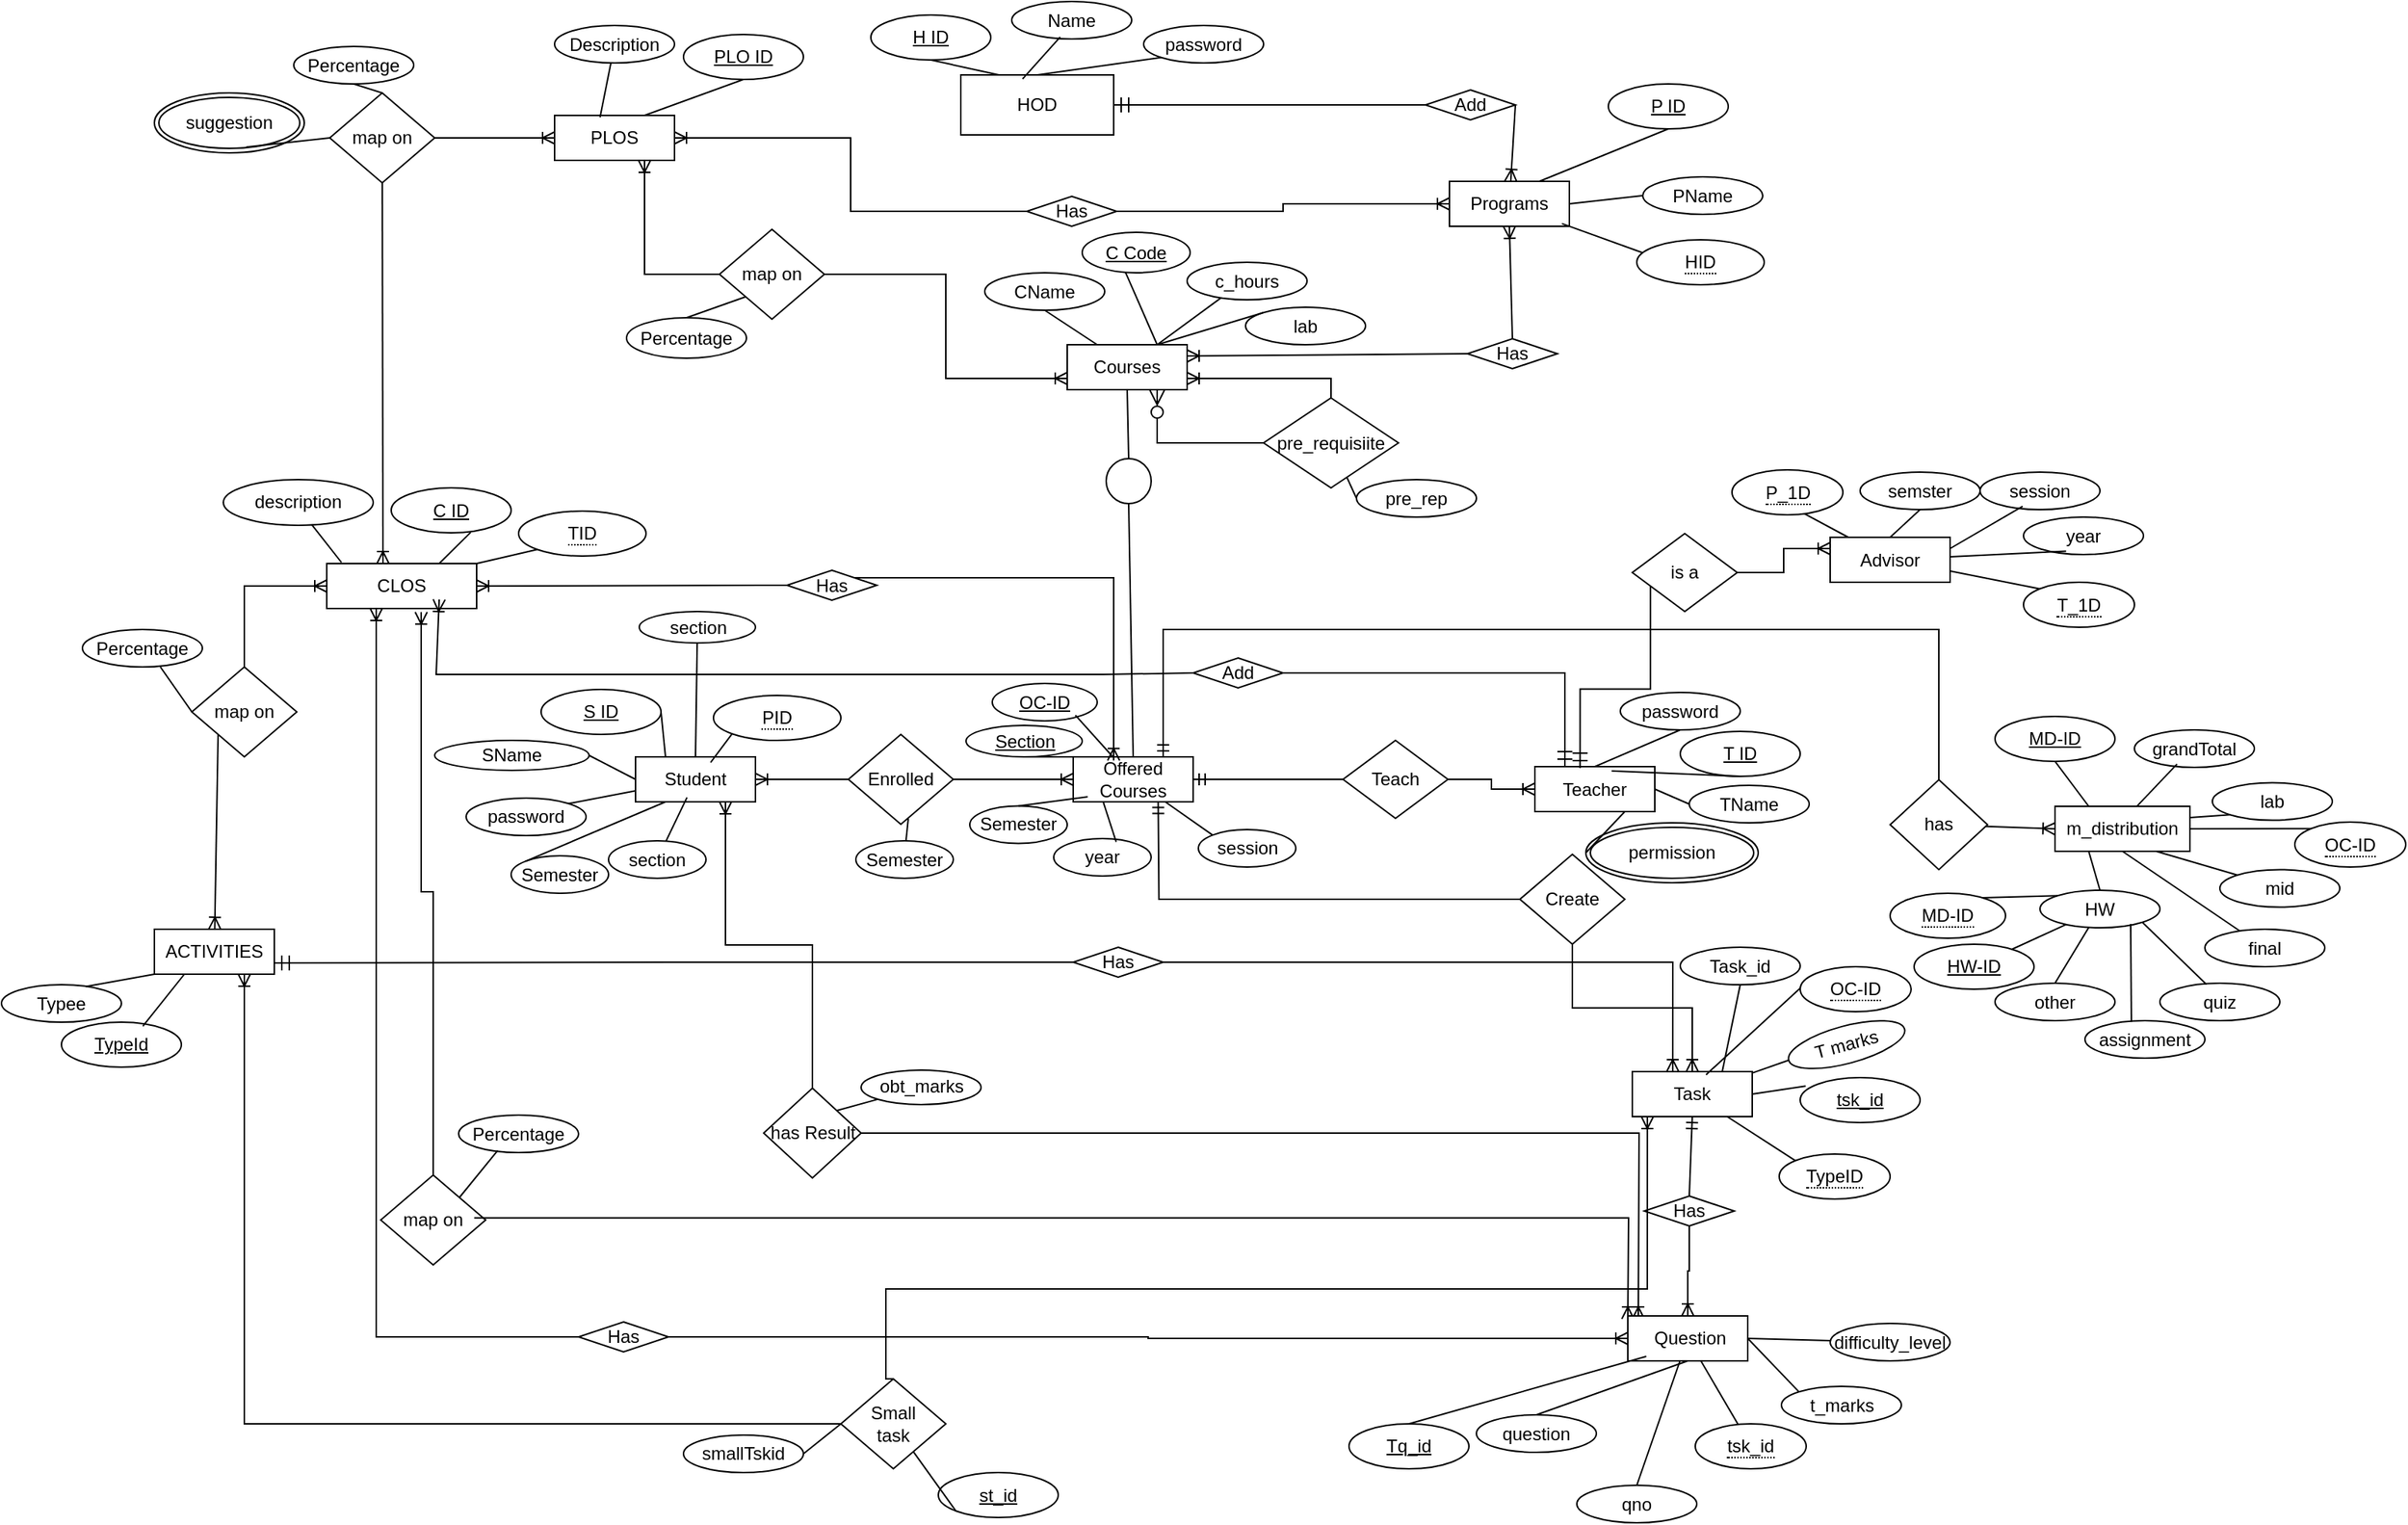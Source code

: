 <mxfile version="28.1.0">
  <diagram name="Page-1" id="fo3w4da_UCe7nfROMg9D">
    <mxGraphModel dx="2919" dy="957" grid="1" gridSize="10" guides="1" tooltips="1" connect="1" arrows="1" fold="1" page="1" pageScale="1" pageWidth="850" pageHeight="1100" background="none" math="0" shadow="0">
      <root>
        <mxCell id="0" />
        <mxCell id="1" parent="0" />
        <mxCell id="pRzVGngoA3gTcLtupPJn-1" value="PLOS" style="whiteSpace=wrap;html=1;align=center;rounded=0;" parent="1" vertex="1">
          <mxGeometry x="-291" y="107" width="80" height="30" as="geometry" />
        </mxCell>
        <mxCell id="pRzVGngoA3gTcLtupPJn-2" value="Programs" style="whiteSpace=wrap;html=1;align=center;rounded=0;" parent="1" vertex="1">
          <mxGeometry x="306" y="151" width="80" height="30" as="geometry" />
        </mxCell>
        <mxCell id="pRzVGngoA3gTcLtupPJn-3" value="Has" style="shape=rhombus;perimeter=rhombusPerimeter;whiteSpace=wrap;html=1;align=center;rounded=0;" parent="1" vertex="1">
          <mxGeometry x="24" y="161" width="60" height="20" as="geometry" />
        </mxCell>
        <mxCell id="pRzVGngoA3gTcLtupPJn-4" value="" style="fontSize=12;html=1;endArrow=ERoneToMany;rounded=0;exitX=1;exitY=0.5;exitDx=0;exitDy=0;entryX=0;entryY=0.5;entryDx=0;entryDy=0;edgeStyle=orthogonalEdgeStyle;" parent="1" source="pRzVGngoA3gTcLtupPJn-3" target="pRzVGngoA3gTcLtupPJn-2" edge="1">
          <mxGeometry width="100" height="100" relative="1" as="geometry">
            <mxPoint x="385" y="340" as="sourcePoint" />
            <mxPoint x="285" y="260" as="targetPoint" />
          </mxGeometry>
        </mxCell>
        <mxCell id="pRzVGngoA3gTcLtupPJn-5" value="" style="fontSize=12;html=1;endArrow=ERoneToMany;rounded=0;entryX=1;entryY=0.5;entryDx=0;entryDy=0;exitX=0;exitY=0.5;exitDx=0;exitDy=0;edgeStyle=orthogonalEdgeStyle;" parent="1" source="pRzVGngoA3gTcLtupPJn-3" target="pRzVGngoA3gTcLtupPJn-1" edge="1">
          <mxGeometry width="100" height="100" relative="1" as="geometry">
            <mxPoint x="235" y="460" as="sourcePoint" />
            <mxPoint x="335" y="360" as="targetPoint" />
          </mxGeometry>
        </mxCell>
        <mxCell id="pRzVGngoA3gTcLtupPJn-10" value="HOD" style="whiteSpace=wrap;html=1;align=center;rounded=0;" parent="1" vertex="1">
          <mxGeometry x="-20" y="80" width="102" height="40" as="geometry" />
        </mxCell>
        <mxCell id="pRzVGngoA3gTcLtupPJn-11" value="Add" style="shape=rhombus;perimeter=rhombusPerimeter;whiteSpace=wrap;html=1;align=center;rounded=0;" parent="1" vertex="1">
          <mxGeometry x="290" y="90" width="60" height="20" as="geometry" />
        </mxCell>
        <mxCell id="pRzVGngoA3gTcLtupPJn-13" value="" style="fontSize=12;html=1;endArrow=ERoneToMany;rounded=0;exitX=1;exitY=0.5;exitDx=0;exitDy=0;" parent="1" source="pRzVGngoA3gTcLtupPJn-11" target="pRzVGngoA3gTcLtupPJn-2" edge="1">
          <mxGeometry width="100" height="100" relative="1" as="geometry">
            <mxPoint x="335" y="339" as="sourcePoint" />
            <mxPoint x="325" y="240" as="targetPoint" />
          </mxGeometry>
        </mxCell>
        <mxCell id="pRzVGngoA3gTcLtupPJn-15" value="P ID" style="ellipse;whiteSpace=wrap;html=1;align=center;fontStyle=4;rounded=0;" parent="1" vertex="1">
          <mxGeometry x="412" y="86" width="80" height="30" as="geometry" />
        </mxCell>
        <mxCell id="pRzVGngoA3gTcLtupPJn-16" value="" style="endArrow=none;html=1;rounded=0;exitX=0.5;exitY=1;exitDx=0;exitDy=0;entryX=0.75;entryY=0;entryDx=0;entryDy=0;" parent="1" source="pRzVGngoA3gTcLtupPJn-15" target="pRzVGngoA3gTcLtupPJn-2" edge="1">
          <mxGeometry relative="1" as="geometry">
            <mxPoint x="365" y="257" as="sourcePoint" />
            <mxPoint x="375" y="160" as="targetPoint" />
          </mxGeometry>
        </mxCell>
        <mxCell id="pRzVGngoA3gTcLtupPJn-18" value="" style="endArrow=none;html=1;rounded=0;exitX=0;exitY=0.5;exitDx=0;exitDy=0;entryX=1;entryY=0.5;entryDx=0;entryDy=0;" parent="1" source="pRzVGngoA3gTcLtupPJn-35" target="pRzVGngoA3gTcLtupPJn-2" edge="1">
          <mxGeometry relative="1" as="geometry">
            <mxPoint x="425.0" y="240.0" as="sourcePoint" />
            <mxPoint x="355" y="320.0" as="targetPoint" />
          </mxGeometry>
        </mxCell>
        <mxCell id="pRzVGngoA3gTcLtupPJn-21" value="" style="fontSize=12;html=1;endArrow=ERoneToMany;rounded=0;exitX=0;exitY=0.5;exitDx=0;exitDy=0;entryX=1;entryY=0.25;entryDx=0;entryDy=0;" parent="1" source="pRzVGngoA3gTcLtupPJn-24" target="pRzVGngoA3gTcLtupPJn-22" edge="1">
          <mxGeometry width="100" height="100" relative="1" as="geometry">
            <mxPoint x="245" y="340" as="sourcePoint" />
            <mxPoint x="235" y="450" as="targetPoint" />
          </mxGeometry>
        </mxCell>
        <mxCell id="pRzVGngoA3gTcLtupPJn-22" value="Courses" style="whiteSpace=wrap;html=1;align=center;rounded=0;" parent="1" vertex="1">
          <mxGeometry x="51" y="260" width="80" height="30" as="geometry" />
        </mxCell>
        <mxCell id="pRzVGngoA3gTcLtupPJn-24" value="Has" style="shape=rhombus;perimeter=rhombusPerimeter;whiteSpace=wrap;html=1;align=center;rounded=0;" parent="1" vertex="1">
          <mxGeometry x="318" y="256" width="60" height="20" as="geometry" />
        </mxCell>
        <mxCell id="pRzVGngoA3gTcLtupPJn-28" value="C Code" style="ellipse;whiteSpace=wrap;html=1;align=center;fontStyle=4;rounded=0;" parent="1" vertex="1">
          <mxGeometry x="61" y="185" width="72" height="27" as="geometry" />
        </mxCell>
        <mxCell id="pRzVGngoA3gTcLtupPJn-30" value="" style="endArrow=none;html=1;rounded=0;exitX=0.5;exitY=1;exitDx=0;exitDy=0;entryX=0.25;entryY=0;entryDx=0;entryDy=0;" parent="1" source="1Q4ybMo_WvViaDkqTn1m-21" target="pRzVGngoA3gTcLtupPJn-22" edge="1">
          <mxGeometry relative="1" as="geometry">
            <mxPoint x="65" y="317.5" as="sourcePoint" />
            <mxPoint x="-105" y="395" as="targetPoint" />
          </mxGeometry>
        </mxCell>
        <mxCell id="pRzVGngoA3gTcLtupPJn-31" value="" style="endArrow=none;html=1;rounded=0;exitX=0.4;exitY=0.983;exitDx=0;exitDy=0;entryX=0.75;entryY=0;entryDx=0;entryDy=0;exitPerimeter=0;" parent="1" source="pRzVGngoA3gTcLtupPJn-28" target="pRzVGngoA3gTcLtupPJn-22" edge="1">
          <mxGeometry relative="1" as="geometry">
            <mxPoint x="45.0" y="445.0" as="sourcePoint" />
            <mxPoint x="105" y="370" as="targetPoint" />
          </mxGeometry>
        </mxCell>
        <mxCell id="pRzVGngoA3gTcLtupPJn-35" value="PName" style="ellipse;whiteSpace=wrap;html=1;align=center;rounded=0;" parent="1" vertex="1">
          <mxGeometry x="435" y="148" width="80" height="25" as="geometry" />
        </mxCell>
        <mxCell id="pRzVGngoA3gTcLtupPJn-38" value="" style="fontSize=12;html=1;endArrow=ERoneToMany;rounded=0;exitX=0;exitY=0.5;exitDx=0;exitDy=0;edgeStyle=orthogonalEdgeStyle;entryX=0.75;entryY=1;entryDx=0;entryDy=0;" parent="1" source="pRzVGngoA3gTcLtupPJn-39" target="pRzVGngoA3gTcLtupPJn-1" edge="1">
          <mxGeometry width="100" height="100" relative="1" as="geometry">
            <mxPoint x="-15" y="555" as="sourcePoint" />
            <mxPoint x="-165" y="290" as="targetPoint" />
          </mxGeometry>
        </mxCell>
        <mxCell id="pRzVGngoA3gTcLtupPJn-39" value="map on" style="shape=rhombus;perimeter=rhombusPerimeter;whiteSpace=wrap;html=1;align=center;rounded=0;" parent="1" vertex="1">
          <mxGeometry x="-181" y="183" width="70" height="60" as="geometry" />
        </mxCell>
        <mxCell id="pRzVGngoA3gTcLtupPJn-40" value="" style="fontSize=12;html=1;endArrow=ERoneToMany;rounded=0;entryX=0;entryY=0.75;entryDx=0;entryDy=0;exitX=1;exitY=0.5;exitDx=0;exitDy=0;edgeStyle=orthogonalEdgeStyle;" parent="1" source="pRzVGngoA3gTcLtupPJn-39" target="pRzVGngoA3gTcLtupPJn-22" edge="1">
          <mxGeometry width="100" height="100" relative="1" as="geometry">
            <mxPoint x="135" y="435" as="sourcePoint" />
            <mxPoint x="45" y="363" as="targetPoint" />
          </mxGeometry>
        </mxCell>
        <mxCell id="pRzVGngoA3gTcLtupPJn-51" value="" style="endArrow=none;html=1;rounded=0;entryX=0.5;entryY=1;entryDx=0;entryDy=0;exitX=0.5;exitY=0;exitDx=0;exitDy=0;" parent="1" source="pRzVGngoA3gTcLtupPJn-52" target="pRzVGngoA3gTcLtupPJn-22" edge="1">
          <mxGeometry relative="1" as="geometry">
            <mxPoint x="-5" y="530" as="sourcePoint" />
            <mxPoint x="85" y="430.0" as="targetPoint" />
          </mxGeometry>
        </mxCell>
        <mxCell id="pRzVGngoA3gTcLtupPJn-52" value="" style="ellipse;whiteSpace=wrap;html=1;aspect=fixed;rounded=0;" parent="1" vertex="1">
          <mxGeometry x="77" y="336" width="30" height="30" as="geometry" />
        </mxCell>
        <mxCell id="pRzVGngoA3gTcLtupPJn-53" value="Offered Courses" style="whiteSpace=wrap;html=1;align=center;rounded=0;" parent="1" vertex="1">
          <mxGeometry x="55" y="535" width="80" height="30" as="geometry" />
        </mxCell>
        <mxCell id="pRzVGngoA3gTcLtupPJn-54" value="" style="endArrow=none;html=1;rounded=0;exitX=0.5;exitY=1;exitDx=0;exitDy=0;entryX=0.5;entryY=0;entryDx=0;entryDy=0;" parent="1" source="pRzVGngoA3gTcLtupPJn-52" target="pRzVGngoA3gTcLtupPJn-53" edge="1">
          <mxGeometry relative="1" as="geometry">
            <mxPoint x="105" y="410" as="sourcePoint" />
            <mxPoint x="145" y="400" as="targetPoint" />
          </mxGeometry>
        </mxCell>
        <mxCell id="pRzVGngoA3gTcLtupPJn-56" value="" style="fontSize=12;html=1;endArrow=ERoneToMany;rounded=0;entryX=1;entryY=0.5;entryDx=0;entryDy=0;exitX=0;exitY=0.5;exitDx=0;exitDy=0;edgeStyle=orthogonalEdgeStyle;" parent="1" source="pRzVGngoA3gTcLtupPJn-57" target="pRzVGngoA3gTcLtupPJn-59" edge="1">
          <mxGeometry width="100" height="100" relative="1" as="geometry">
            <mxPoint x="-45" y="675" as="sourcePoint" />
            <mxPoint x="-95" y="400" as="targetPoint" />
          </mxGeometry>
        </mxCell>
        <mxCell id="pRzVGngoA3gTcLtupPJn-57" value="Enrolled" style="shape=rhombus;perimeter=rhombusPerimeter;whiteSpace=wrap;html=1;align=center;rounded=0;" parent="1" vertex="1">
          <mxGeometry x="-95" y="520" width="70" height="60" as="geometry" />
        </mxCell>
        <mxCell id="pRzVGngoA3gTcLtupPJn-58" value="" style="fontSize=12;html=1;endArrow=ERoneToMany;rounded=0;entryX=0;entryY=0.5;entryDx=0;entryDy=0;exitX=1;exitY=0.5;exitDx=0;exitDy=0;edgeStyle=orthogonalEdgeStyle;" parent="1" source="pRzVGngoA3gTcLtupPJn-57" target="pRzVGngoA3gTcLtupPJn-53" edge="1">
          <mxGeometry width="100" height="100" relative="1" as="geometry">
            <mxPoint x="105" y="555" as="sourcePoint" />
            <mxPoint x="25" y="473" as="targetPoint" />
          </mxGeometry>
        </mxCell>
        <mxCell id="pRzVGngoA3gTcLtupPJn-59" value="Student" style="whiteSpace=wrap;html=1;align=center;rounded=0;" parent="1" vertex="1">
          <mxGeometry x="-237" y="535" width="80" height="30" as="geometry" />
        </mxCell>
        <mxCell id="pRzVGngoA3gTcLtupPJn-61" value="Teach" style="shape=rhombus;perimeter=rhombusPerimeter;whiteSpace=wrap;html=1;align=center;rounded=0;" parent="1" vertex="1">
          <mxGeometry x="235" y="524" width="70" height="52" as="geometry" />
        </mxCell>
        <mxCell id="pRzVGngoA3gTcLtupPJn-62" value="" style="fontSize=12;html=1;endArrow=ERoneToMany;rounded=0;entryX=0;entryY=0.5;entryDx=0;entryDy=0;exitX=1;exitY=0.5;exitDx=0;exitDy=0;edgeStyle=orthogonalEdgeStyle;" parent="1" source="pRzVGngoA3gTcLtupPJn-61" target="pRzVGngoA3gTcLtupPJn-63" edge="1">
          <mxGeometry width="100" height="100" relative="1" as="geometry">
            <mxPoint x="615" y="515" as="sourcePoint" />
            <mxPoint x="565" y="435" as="targetPoint" />
          </mxGeometry>
        </mxCell>
        <mxCell id="pRzVGngoA3gTcLtupPJn-63" value="Teacher" style="whiteSpace=wrap;html=1;align=center;rounded=0;" parent="1" vertex="1">
          <mxGeometry x="363" y="541.5" width="80" height="30" as="geometry" />
        </mxCell>
        <mxCell id="pRzVGngoA3gTcLtupPJn-64" value="T ID" style="ellipse;whiteSpace=wrap;html=1;align=center;fontStyle=4;rounded=0;" parent="1" vertex="1">
          <mxGeometry x="460" y="518" width="80" height="30" as="geometry" />
        </mxCell>
        <mxCell id="pRzVGngoA3gTcLtupPJn-65" value="" style="endArrow=none;html=1;rounded=0;exitX=0.5;exitY=1;exitDx=0;exitDy=0;entryX=0.64;entryY=0.094;entryDx=0;entryDy=0;entryPerimeter=0;" parent="1" source="pRzVGngoA3gTcLtupPJn-64" target="pRzVGngoA3gTcLtupPJn-63" edge="1">
          <mxGeometry relative="1" as="geometry">
            <mxPoint x="365" y="422" as="sourcePoint" />
            <mxPoint x="355" y="410" as="targetPoint" />
          </mxGeometry>
        </mxCell>
        <mxCell id="pRzVGngoA3gTcLtupPJn-66" value="TName" style="ellipse;whiteSpace=wrap;html=1;align=center;rounded=0;" parent="1" vertex="1">
          <mxGeometry x="466" y="554" width="80" height="25" as="geometry" />
        </mxCell>
        <mxCell id="pRzVGngoA3gTcLtupPJn-67" value="" style="endArrow=none;html=1;rounded=0;exitX=0;exitY=0.5;exitDx=0;exitDy=0;entryX=1;entryY=0.5;entryDx=0;entryDy=0;" parent="1" source="pRzVGngoA3gTcLtupPJn-66" target="pRzVGngoA3gTcLtupPJn-63" edge="1">
          <mxGeometry relative="1" as="geometry">
            <mxPoint x="445.0" y="420.0" as="sourcePoint" />
            <mxPoint x="395" y="440" as="targetPoint" />
          </mxGeometry>
        </mxCell>
        <mxCell id="pRzVGngoA3gTcLtupPJn-75" value="CLOS" style="whiteSpace=wrap;html=1;align=center;rounded=0;" parent="1" vertex="1">
          <mxGeometry x="-443" y="406" width="100" height="30" as="geometry" />
        </mxCell>
        <mxCell id="1Q4ybMo_WvViaDkqTn1m-2" value="Percentage" style="ellipse;whiteSpace=wrap;html=1;align=center;rounded=0;" parent="1" vertex="1">
          <mxGeometry x="-243" y="242" width="80" height="27" as="geometry" />
        </mxCell>
        <mxCell id="1Q4ybMo_WvViaDkqTn1m-3" style="edgeStyle=orthogonalEdgeStyle;rounded=0;orthogonalLoop=1;jettySize=auto;html=1;exitX=0.5;exitY=1;exitDx=0;exitDy=0;" parent="1" source="pRzVGngoA3gTcLtupPJn-53" target="pRzVGngoA3gTcLtupPJn-53" edge="1">
          <mxGeometry relative="1" as="geometry" />
        </mxCell>
        <mxCell id="1Q4ybMo_WvViaDkqTn1m-6" value="Description" style="ellipse;whiteSpace=wrap;html=1;align=center;rounded=0;" parent="1" vertex="1">
          <mxGeometry x="-291" y="47" width="80" height="25" as="geometry" />
        </mxCell>
        <mxCell id="1Q4ybMo_WvViaDkqTn1m-7" value="" style="endArrow=none;html=1;rounded=0;entryX=0.379;entryY=0.044;entryDx=0;entryDy=0;entryPerimeter=0;" parent="1" source="1Q4ybMo_WvViaDkqTn1m-6" target="pRzVGngoA3gTcLtupPJn-1" edge="1">
          <mxGeometry relative="1" as="geometry">
            <mxPoint x="-145" y="200" as="sourcePoint" />
            <mxPoint x="-115" y="265.5" as="targetPoint" />
            <Array as="points" />
          </mxGeometry>
        </mxCell>
        <mxCell id="1Q4ybMo_WvViaDkqTn1m-8" value="PLO ID" style="ellipse;whiteSpace=wrap;html=1;align=center;fontStyle=4;rounded=0;" parent="1" vertex="1">
          <mxGeometry x="-205" y="53" width="80" height="30" as="geometry" />
        </mxCell>
        <mxCell id="1Q4ybMo_WvViaDkqTn1m-9" value="" style="endArrow=none;html=1;rounded=0;exitX=0.75;exitY=0;exitDx=0;exitDy=0;entryX=0.5;entryY=1;entryDx=0;entryDy=0;" parent="1" source="pRzVGngoA3gTcLtupPJn-1" target="1Q4ybMo_WvViaDkqTn1m-8" edge="1">
          <mxGeometry relative="1" as="geometry">
            <mxPoint x="-45" y="200" as="sourcePoint" />
            <mxPoint x="-25" y="178" as="targetPoint" />
          </mxGeometry>
        </mxCell>
        <mxCell id="1Q4ybMo_WvViaDkqTn1m-12" value="" style="endArrow=none;html=1;rounded=0;entryX=0;entryY=1;entryDx=0;entryDy=0;exitX=0.5;exitY=0;exitDx=0;exitDy=0;" parent="1" source="1Q4ybMo_WvViaDkqTn1m-2" target="pRzVGngoA3gTcLtupPJn-39" edge="1">
          <mxGeometry relative="1" as="geometry">
            <mxPoint x="-210" y="320" as="sourcePoint" />
            <mxPoint x="-95" y="205" as="targetPoint" />
          </mxGeometry>
        </mxCell>
        <mxCell id="1Q4ybMo_WvViaDkqTn1m-13" value="map on" style="shape=rhombus;perimeter=rhombusPerimeter;whiteSpace=wrap;html=1;align=center;rounded=0;" parent="1" vertex="1">
          <mxGeometry x="-441" y="92" width="70" height="60" as="geometry" />
        </mxCell>
        <mxCell id="1Q4ybMo_WvViaDkqTn1m-14" value="" style="fontSize=12;html=1;endArrow=ERoneToMany;rounded=0;exitX=1;exitY=0.5;exitDx=0;exitDy=0;entryX=0;entryY=0.5;entryDx=0;entryDy=0;" parent="1" source="1Q4ybMo_WvViaDkqTn1m-13" target="pRzVGngoA3gTcLtupPJn-1" edge="1">
          <mxGeometry width="100" height="100" relative="1" as="geometry">
            <mxPoint x="185" y="270" as="sourcePoint" />
            <mxPoint x="-255" y="310" as="targetPoint" />
          </mxGeometry>
        </mxCell>
        <mxCell id="1Q4ybMo_WvViaDkqTn1m-15" value="" style="fontSize=12;html=1;endArrow=ERoneToMany;rounded=0;entryX=0.375;entryY=0;entryDx=0;entryDy=0;entryPerimeter=0;" parent="1" source="1Q4ybMo_WvViaDkqTn1m-13" target="pRzVGngoA3gTcLtupPJn-75" edge="1">
          <mxGeometry width="100" height="100" relative="1" as="geometry">
            <mxPoint x="195" y="280" as="sourcePoint" />
            <mxPoint x="-385" y="390" as="targetPoint" />
          </mxGeometry>
        </mxCell>
        <mxCell id="1Q4ybMo_WvViaDkqTn1m-16" value="Has" style="shape=rhombus;perimeter=rhombusPerimeter;whiteSpace=wrap;html=1;align=center;rounded=0;" parent="1" vertex="1">
          <mxGeometry x="-136" y="410.5" width="60" height="20" as="geometry" />
        </mxCell>
        <mxCell id="1Q4ybMo_WvViaDkqTn1m-17" value="" style="fontSize=12;html=1;endArrow=ERoneToMany;rounded=0;exitX=0;exitY=0.5;exitDx=0;exitDy=0;entryX=1;entryY=0.5;entryDx=0;entryDy=0;" parent="1" source="1Q4ybMo_WvViaDkqTn1m-16" target="pRzVGngoA3gTcLtupPJn-75" edge="1">
          <mxGeometry width="100" height="100" relative="1" as="geometry">
            <mxPoint x="270" y="375" as="sourcePoint" />
            <mxPoint x="145" y="375" as="targetPoint" />
          </mxGeometry>
        </mxCell>
        <mxCell id="1Q4ybMo_WvViaDkqTn1m-21" value="CName" style="ellipse;whiteSpace=wrap;html=1;align=center;rounded=0;" parent="1" vertex="1">
          <mxGeometry x="-4" y="212" width="80" height="25" as="geometry" />
        </mxCell>
        <mxCell id="1Q4ybMo_WvViaDkqTn1m-22" value="Percentage" style="ellipse;whiteSpace=wrap;html=1;align=center;rounded=0;" parent="1" vertex="1">
          <mxGeometry x="-465" y="61" width="80" height="25" as="geometry" />
        </mxCell>
        <mxCell id="1Q4ybMo_WvViaDkqTn1m-23" value="" style="endArrow=none;html=1;rounded=0;exitX=0.5;exitY=1;exitDx=0;exitDy=0;entryX=0.5;entryY=0;entryDx=0;entryDy=0;" parent="1" source="1Q4ybMo_WvViaDkqTn1m-22" target="1Q4ybMo_WvViaDkqTn1m-13" edge="1">
          <mxGeometry relative="1" as="geometry">
            <mxPoint x="-95" y="340" as="sourcePoint" />
            <mxPoint x="-47" y="365" as="targetPoint" />
          </mxGeometry>
        </mxCell>
        <mxCell id="1Q4ybMo_WvViaDkqTn1m-32" value="" style="fontSize=12;html=1;endArrow=ERoneToMany;rounded=0;exitX=0.5;exitY=1;exitDx=0;exitDy=0;entryX=0.5;entryY=0;entryDx=0;entryDy=0;edgeStyle=orthogonalEdgeStyle;" parent="1" source="1Q4ybMo_WvViaDkqTn1m-37" target="1Q4ybMo_WvViaDkqTn1m-38" edge="1">
          <mxGeometry width="100" height="100" relative="1" as="geometry">
            <mxPoint x="345" y="973.333" as="sourcePoint" />
            <mxPoint x="345" y="730" as="targetPoint" />
          </mxGeometry>
        </mxCell>
        <mxCell id="1Q4ybMo_WvViaDkqTn1m-34" value="" style="fontSize=12;html=1;endArrow=ERoneToMany;rounded=0;entryX=0.5;entryY=1;entryDx=0;entryDy=0;exitX=0.5;exitY=0;exitDx=0;exitDy=0;" parent="1" source="pRzVGngoA3gTcLtupPJn-24" target="pRzVGngoA3gTcLtupPJn-2" edge="1">
          <mxGeometry width="100" height="100" relative="1" as="geometry">
            <mxPoint x="345" y="350" as="sourcePoint" />
            <mxPoint x="335" y="290" as="targetPoint" />
          </mxGeometry>
        </mxCell>
        <mxCell id="1Q4ybMo_WvViaDkqTn1m-37" value="Create" style="shape=rhombus;perimeter=rhombusPerimeter;whiteSpace=wrap;html=1;align=center;rounded=0;" parent="1" vertex="1">
          <mxGeometry x="353" y="600" width="70" height="60" as="geometry" />
        </mxCell>
        <mxCell id="1Q4ybMo_WvViaDkqTn1m-38" value="&lt;div&gt;Task&lt;/div&gt;" style="whiteSpace=wrap;html=1;align=center;rounded=0;" parent="1" vertex="1">
          <mxGeometry x="428" y="745" width="80" height="30" as="geometry" />
        </mxCell>
        <mxCell id="1Q4ybMo_WvViaDkqTn1m-40" value="" style="fontSize=12;html=1;endArrow=ERoneToMany;rounded=0;exitX=1;exitY=0.5;exitDx=0;exitDy=0;entryX=0.25;entryY=0;entryDx=0;entryDy=0;edgeStyle=orthogonalEdgeStyle;" parent="1" source="1Q4ybMo_WvViaDkqTn1m-42" edge="1">
          <mxGeometry width="100" height="100" relative="1" as="geometry">
            <mxPoint x="-178" y="773" as="sourcePoint" />
            <mxPoint x="432" y="910" as="targetPoint" />
          </mxGeometry>
        </mxCell>
        <mxCell id="1Q4ybMo_WvViaDkqTn1m-42" value="has Result" style="shape=rhombus;perimeter=rhombusPerimeter;whiteSpace=wrap;html=1;align=center;rounded=0;" parent="1" vertex="1">
          <mxGeometry x="-151.5" y="756" width="65" height="60" as="geometry" />
        </mxCell>
        <mxCell id="1Q4ybMo_WvViaDkqTn1m-46" value="S ID" style="ellipse;whiteSpace=wrap;html=1;align=center;fontStyle=4;rounded=0;" parent="1" vertex="1">
          <mxGeometry x="-300" y="490" width="80" height="30" as="geometry" />
        </mxCell>
        <mxCell id="1Q4ybMo_WvViaDkqTn1m-47" value="SName" style="ellipse;whiteSpace=wrap;html=1;align=center;rounded=0;" parent="1" vertex="1">
          <mxGeometry x="-371" y="524" width="103" height="20" as="geometry" />
        </mxCell>
        <mxCell id="1Q4ybMo_WvViaDkqTn1m-50" value="" style="endArrow=none;html=1;rounded=0;entryX=1;entryY=0.5;entryDx=0;entryDy=0;exitX=0.25;exitY=0;exitDx=0;exitDy=0;" parent="1" source="pRzVGngoA3gTcLtupPJn-59" target="1Q4ybMo_WvViaDkqTn1m-46" edge="1">
          <mxGeometry relative="1" as="geometry">
            <mxPoint x="-185" y="460" as="sourcePoint" />
            <mxPoint x="395" y="275" as="targetPoint" />
          </mxGeometry>
        </mxCell>
        <mxCell id="1Q4ybMo_WvViaDkqTn1m-51" value="" style="endArrow=none;html=1;rounded=0;exitX=0;exitY=0.5;exitDx=0;exitDy=0;entryX=1;entryY=0.5;entryDx=0;entryDy=0;" parent="1" source="pRzVGngoA3gTcLtupPJn-59" target="1Q4ybMo_WvViaDkqTn1m-47" edge="1">
          <mxGeometry relative="1" as="geometry">
            <mxPoint x="465" y="230" as="sourcePoint" />
            <mxPoint x="405" y="285" as="targetPoint" />
          </mxGeometry>
        </mxCell>
        <mxCell id="1Q4ybMo_WvViaDkqTn1m-52" value="C ID" style="ellipse;whiteSpace=wrap;html=1;align=center;fontStyle=4;rounded=0;" parent="1" vertex="1">
          <mxGeometry x="-400" y="355.5" width="80" height="30" as="geometry" />
        </mxCell>
        <mxCell id="1Q4ybMo_WvViaDkqTn1m-53" value="description" style="ellipse;whiteSpace=wrap;html=1;align=center;rounded=0;" parent="1" vertex="1">
          <mxGeometry x="-512" y="350" width="100" height="30.5" as="geometry" />
        </mxCell>
        <mxCell id="1Q4ybMo_WvViaDkqTn1m-54" value="" style="endArrow=none;html=1;rounded=0;entryX=0.59;entryY=0.987;entryDx=0;entryDy=0;entryPerimeter=0;exitX=0.098;exitY=-0.025;exitDx=0;exitDy=0;exitPerimeter=0;" parent="1" target="1Q4ybMo_WvViaDkqTn1m-53" edge="1" source="pRzVGngoA3gTcLtupPJn-75">
          <mxGeometry relative="1" as="geometry">
            <mxPoint x="-430" y="398" as="sourcePoint" />
            <mxPoint x="-365" y="505" as="targetPoint" />
          </mxGeometry>
        </mxCell>
        <mxCell id="1Q4ybMo_WvViaDkqTn1m-55" value="" style="endArrow=none;html=1;rounded=0;entryX=0.663;entryY=0.989;entryDx=0;entryDy=0;entryPerimeter=0;exitX=0.75;exitY=0;exitDx=0;exitDy=0;" parent="1" source="pRzVGngoA3gTcLtupPJn-75" target="1Q4ybMo_WvViaDkqTn1m-52" edge="1">
          <mxGeometry relative="1" as="geometry">
            <mxPoint x="-425" y="420" as="sourcePoint" />
            <mxPoint x="-355" y="515" as="targetPoint" />
          </mxGeometry>
        </mxCell>
        <mxCell id="1Q4ybMo_WvViaDkqTn1m-56" value="map on" style="shape=rhombus;perimeter=rhombusPerimeter;whiteSpace=wrap;html=1;align=center;rounded=0;" parent="1" vertex="1">
          <mxGeometry x="-407" y="814" width="70" height="60" as="geometry" />
        </mxCell>
        <mxCell id="1Q4ybMo_WvViaDkqTn1m-58" value="" style="fontSize=12;html=1;endArrow=ERoneToMany;rounded=0;exitX=0.5;exitY=0;exitDx=0;exitDy=0;entryX=0.63;entryY=1.078;entryDx=0;entryDy=0;entryPerimeter=0;edgeStyle=orthogonalEdgeStyle;" parent="1" source="1Q4ybMo_WvViaDkqTn1m-56" target="pRzVGngoA3gTcLtupPJn-75" edge="1">
          <mxGeometry width="100" height="100" relative="1" as="geometry">
            <mxPoint x="-215" y="630" as="sourcePoint" />
            <mxPoint x="-385" y="450" as="targetPoint" />
          </mxGeometry>
        </mxCell>
        <mxCell id="1Q4ybMo_WvViaDkqTn1m-59" value="" style="fontSize=12;html=1;endArrow=ERoneToMany;rounded=0;exitX=0.891;exitY=0.477;exitDx=0;exitDy=0;entryX=0;entryY=0;entryDx=0;entryDy=0;exitPerimeter=0;edgeStyle=orthogonalEdgeStyle;" parent="1" source="1Q4ybMo_WvViaDkqTn1m-56" edge="1">
          <mxGeometry width="100" height="100" relative="1" as="geometry">
            <mxPoint x="-342" y="846" as="sourcePoint" />
            <mxPoint x="425" y="910" as="targetPoint" />
          </mxGeometry>
        </mxCell>
        <mxCell id="1Q4ybMo_WvViaDkqTn1m-60" value="Percentage" style="ellipse;whiteSpace=wrap;html=1;align=center;rounded=0;" parent="1" vertex="1">
          <mxGeometry x="-355" y="774" width="80" height="25" as="geometry" />
        </mxCell>
        <mxCell id="1Q4ybMo_WvViaDkqTn1m-61" value="" style="endArrow=none;html=1;rounded=0;entryX=0.325;entryY=0.947;entryDx=0;entryDy=0;exitX=1;exitY=0;exitDx=0;exitDy=0;entryPerimeter=0;" parent="1" source="1Q4ybMo_WvViaDkqTn1m-56" target="1Q4ybMo_WvViaDkqTn1m-60" edge="1">
          <mxGeometry relative="1" as="geometry">
            <mxPoint x="-415" y="435" as="sourcePoint" />
            <mxPoint x="-465" y="438" as="targetPoint" />
          </mxGeometry>
        </mxCell>
        <mxCell id="1Q4ybMo_WvViaDkqTn1m-62" value="Has" style="shape=rhombus;perimeter=rhombusPerimeter;whiteSpace=wrap;html=1;align=center;rounded=0;" parent="1" vertex="1">
          <mxGeometry x="436" y="828" width="60" height="20" as="geometry" />
        </mxCell>
        <mxCell id="1Q4ybMo_WvViaDkqTn1m-64" value="&amp;nbsp;Question" style="whiteSpace=wrap;html=1;align=center;rounded=0;" parent="1" vertex="1">
          <mxGeometry x="425" y="908" width="80" height="30" as="geometry" />
        </mxCell>
        <mxCell id="1Q4ybMo_WvViaDkqTn1m-65" value="" style="fontSize=12;html=1;endArrow=ERoneToMany;rounded=0;exitX=0.5;exitY=1;exitDx=0;exitDy=0;entryX=0.5;entryY=0;entryDx=0;entryDy=0;edgeStyle=orthogonalEdgeStyle;" parent="1" source="1Q4ybMo_WvViaDkqTn1m-62" target="1Q4ybMo_WvViaDkqTn1m-64" edge="1">
          <mxGeometry width="100" height="100" relative="1" as="geometry">
            <mxPoint x="335" y="620" as="sourcePoint" />
            <mxPoint x="335" y="650" as="targetPoint" />
          </mxGeometry>
        </mxCell>
        <mxCell id="1Q4ybMo_WvViaDkqTn1m-66" value="Tq_id" style="ellipse;whiteSpace=wrap;html=1;align=center;fontStyle=4;rounded=0;" parent="1" vertex="1">
          <mxGeometry x="239" y="980" width="80" height="30" as="geometry" />
        </mxCell>
        <mxCell id="1Q4ybMo_WvViaDkqTn1m-67" value="" style="endArrow=none;html=1;rounded=0;entryX=0.5;entryY=0;entryDx=0;entryDy=0;exitX=0.154;exitY=0.9;exitDx=0;exitDy=0;exitPerimeter=0;" parent="1" source="1Q4ybMo_WvViaDkqTn1m-64" target="1Q4ybMo_WvViaDkqTn1m-66" edge="1">
          <mxGeometry relative="1" as="geometry">
            <mxPoint x="365" y="780" as="sourcePoint" />
            <mxPoint x="-270" y="561" as="targetPoint" />
          </mxGeometry>
        </mxCell>
        <mxCell id="1Q4ybMo_WvViaDkqTn1m-68" value="question" style="ellipse;whiteSpace=wrap;html=1;align=center;rounded=0;" parent="1" vertex="1">
          <mxGeometry x="324" y="974" width="80" height="25" as="geometry" />
        </mxCell>
        <mxCell id="1Q4ybMo_WvViaDkqTn1m-69" value="" style="endArrow=none;html=1;rounded=0;exitX=0.5;exitY=1;exitDx=0;exitDy=0;entryX=0.5;entryY=0;entryDx=0;entryDy=0;" parent="1" source="1Q4ybMo_WvViaDkqTn1m-64" target="1Q4ybMo_WvViaDkqTn1m-68" edge="1">
          <mxGeometry relative="1" as="geometry">
            <mxPoint x="-255" y="520" as="sourcePoint" />
            <mxPoint x="415" y="850" as="targetPoint" />
          </mxGeometry>
        </mxCell>
        <mxCell id="1Q4ybMo_WvViaDkqTn1m-74" value="" style="endArrow=none;html=1;rounded=0;entryX=0.75;entryY=0;entryDx=0;entryDy=0;exitX=0.5;exitY=1;exitDx=0;exitDy=0;" parent="1" source="KNpMdHazN3kEhuRX8JPj-5" target="1Q4ybMo_WvViaDkqTn1m-38" edge="1">
          <mxGeometry relative="1" as="geometry">
            <mxPoint x="448.32" y="650.16" as="sourcePoint" />
            <mxPoint x="375" y="860" as="targetPoint" />
          </mxGeometry>
        </mxCell>
        <mxCell id="1Q4ybMo_WvViaDkqTn1m-85" value="Has" style="shape=rhombus;perimeter=rhombusPerimeter;whiteSpace=wrap;html=1;align=center;rounded=0;" parent="1" vertex="1">
          <mxGeometry x="-275" y="912" width="60" height="20" as="geometry" />
        </mxCell>
        <mxCell id="1Q4ybMo_WvViaDkqTn1m-86" value="" style="fontSize=12;html=1;endArrow=ERoneToMany;rounded=0;entryX=0;entryY=0.5;entryDx=0;entryDy=0;exitX=1;exitY=0.5;exitDx=0;exitDy=0;edgeStyle=orthogonalEdgeStyle;" parent="1" source="1Q4ybMo_WvViaDkqTn1m-85" target="1Q4ybMo_WvViaDkqTn1m-64" edge="1">
          <mxGeometry width="100" height="100" relative="1" as="geometry">
            <mxPoint x="-180" y="666" as="sourcePoint" />
            <mxPoint x="295" y="665" as="targetPoint" />
          </mxGeometry>
        </mxCell>
        <mxCell id="1Q4ybMo_WvViaDkqTn1m-87" value="" style="fontSize=12;html=1;endArrow=ERoneToMany;rounded=0;exitX=0;exitY=0.5;exitDx=0;exitDy=0;edgeStyle=orthogonalEdgeStyle;" parent="1" source="1Q4ybMo_WvViaDkqTn1m-85" target="pRzVGngoA3gTcLtupPJn-75" edge="1">
          <mxGeometry width="100" height="100" relative="1" as="geometry">
            <mxPoint x="-285" y="878" as="sourcePoint" />
            <mxPoint x="-410" y="430" as="targetPoint" />
            <Array as="points">
              <mxPoint x="-410" y="922" />
            </Array>
          </mxGeometry>
        </mxCell>
        <mxCell id="1Q4ybMo_WvViaDkqTn1m-89" value="password" style="ellipse;whiteSpace=wrap;html=1;align=center;rounded=0;" parent="1" vertex="1">
          <mxGeometry x="-350" y="562.5" width="80" height="25" as="geometry" />
        </mxCell>
        <mxCell id="1Q4ybMo_WvViaDkqTn1m-90" value="" style="endArrow=none;html=1;rounded=0;entryX=1;entryY=0;entryDx=0;entryDy=0;" parent="1" source="pRzVGngoA3gTcLtupPJn-59" target="1Q4ybMo_WvViaDkqTn1m-89" edge="1">
          <mxGeometry relative="1" as="geometry">
            <mxPoint x="-225" y="520" as="sourcePoint" />
            <mxPoint x="-255" y="508" as="targetPoint" />
          </mxGeometry>
        </mxCell>
        <mxCell id="1Q4ybMo_WvViaDkqTn1m-91" value="password" style="ellipse;whiteSpace=wrap;html=1;align=center;rounded=0;" parent="1" vertex="1">
          <mxGeometry x="420" y="492" width="80" height="25" as="geometry" />
        </mxCell>
        <mxCell id="1Q4ybMo_WvViaDkqTn1m-92" value="" style="endArrow=none;html=1;rounded=0;exitX=0.5;exitY=1;exitDx=0;exitDy=0;entryX=0.5;entryY=0;entryDx=0;entryDy=0;" parent="1" source="1Q4ybMo_WvViaDkqTn1m-91" target="pRzVGngoA3gTcLtupPJn-63" edge="1">
          <mxGeometry relative="1" as="geometry">
            <mxPoint x="425" y="450" as="sourcePoint" />
            <mxPoint x="366" y="493" as="targetPoint" />
          </mxGeometry>
        </mxCell>
        <mxCell id="1Q4ybMo_WvViaDkqTn1m-93" value="H ID" style="ellipse;whiteSpace=wrap;html=1;align=center;fontStyle=4;rounded=0;" parent="1" vertex="1">
          <mxGeometry x="-80" y="40" width="80" height="30" as="geometry" />
        </mxCell>
        <mxCell id="1Q4ybMo_WvViaDkqTn1m-94" value="password" style="ellipse;whiteSpace=wrap;html=1;align=center;rounded=0;" parent="1" vertex="1">
          <mxGeometry x="102" y="47" width="80" height="25" as="geometry" />
        </mxCell>
        <mxCell id="1Q4ybMo_WvViaDkqTn1m-95" value="Name" style="ellipse;whiteSpace=wrap;html=1;align=center;rounded=0;" parent="1" vertex="1">
          <mxGeometry x="14" y="31" width="80" height="25" as="geometry" />
        </mxCell>
        <mxCell id="1Q4ybMo_WvViaDkqTn1m-97" value="" style="endArrow=none;html=1;rounded=0;exitX=0.5;exitY=1;exitDx=0;exitDy=0;entryX=0.25;entryY=0;entryDx=0;entryDy=0;" parent="1" source="1Q4ybMo_WvViaDkqTn1m-93" target="pRzVGngoA3gTcLtupPJn-10" edge="1">
          <mxGeometry relative="1" as="geometry">
            <mxPoint x="435" y="200" as="sourcePoint" />
            <mxPoint x="375" y="255" as="targetPoint" />
          </mxGeometry>
        </mxCell>
        <mxCell id="1Q4ybMo_WvViaDkqTn1m-98" value="" style="endArrow=none;html=1;rounded=0;exitX=0.404;exitY=0.947;exitDx=0;exitDy=0;exitPerimeter=0;entryX=0.404;entryY=0.067;entryDx=0;entryDy=0;entryPerimeter=0;" parent="1" source="1Q4ybMo_WvViaDkqTn1m-95" target="pRzVGngoA3gTcLtupPJn-10" edge="1">
          <mxGeometry relative="1" as="geometry">
            <mxPoint x="75" y="60" as="sourcePoint" />
            <mxPoint x="125" y="110" as="targetPoint" />
          </mxGeometry>
        </mxCell>
        <mxCell id="1Q4ybMo_WvViaDkqTn1m-99" value="" style="endArrow=none;html=1;rounded=0;exitX=0;exitY=1;exitDx=0;exitDy=0;entryX=0.5;entryY=0;entryDx=0;entryDy=0;" parent="1" source="1Q4ybMo_WvViaDkqTn1m-94" target="pRzVGngoA3gTcLtupPJn-10" edge="1">
          <mxGeometry relative="1" as="geometry">
            <mxPoint x="157" y="54" as="sourcePoint" />
            <mxPoint x="145" y="110" as="targetPoint" />
          </mxGeometry>
        </mxCell>
        <mxCell id="1Q4ybMo_WvViaDkqTn1m-100" value="T&amp;nbsp;&lt;span style=&quot;background-color: initial;&quot;&gt;marks&lt;/span&gt;" style="ellipse;whiteSpace=wrap;html=1;align=center;rounded=0;rotation=-15;" parent="1" vertex="1">
          <mxGeometry x="531" y="714.5" width="80" height="25" as="geometry" />
        </mxCell>
        <mxCell id="1Q4ybMo_WvViaDkqTn1m-101" value="" style="endArrow=none;html=1;rounded=0;exitX=0;exitY=0.5;exitDx=0;exitDy=0;" parent="1" source="1Q4ybMo_WvViaDkqTn1m-100" target="1Q4ybMo_WvViaDkqTn1m-38" edge="1">
          <mxGeometry relative="1" as="geometry">
            <mxPoint x="466" y="632" as="sourcePoint" />
            <mxPoint x="375" y="650" as="targetPoint" />
          </mxGeometry>
        </mxCell>
        <mxCell id="lFU9lBgxOi-jTrkBJJmm-3" value="pre_requisiite" style="shape=rhombus;perimeter=rhombusPerimeter;whiteSpace=wrap;html=1;align=center;rounded=0;" parent="1" vertex="1">
          <mxGeometry x="182" y="295.5" width="90" height="60" as="geometry" />
        </mxCell>
        <mxCell id="lFU9lBgxOi-jTrkBJJmm-8" value="" style="fontSize=12;html=1;endArrow=ERoneToMany;rounded=0;exitX=0.5;exitY=0;exitDx=0;exitDy=0;entryX=1;entryY=0.75;entryDx=0;entryDy=0;edgeStyle=orthogonalEdgeStyle;" parent="1" source="lFU9lBgxOi-jTrkBJJmm-3" target="pRzVGngoA3gTcLtupPJn-22" edge="1">
          <mxGeometry width="100" height="100" relative="1" as="geometry">
            <mxPoint x="325" y="355" as="sourcePoint" />
            <mxPoint x="220" y="360" as="targetPoint" />
          </mxGeometry>
        </mxCell>
        <mxCell id="lFU9lBgxOi-jTrkBJJmm-32" value="Add" style="shape=rhombus;perimeter=rhombusPerimeter;whiteSpace=wrap;html=1;align=center;rounded=0;" parent="1" vertex="1">
          <mxGeometry x="135" y="469" width="60" height="20" as="geometry" />
        </mxCell>
        <mxCell id="lFU9lBgxOi-jTrkBJJmm-34" value="" style="fontSize=12;html=1;endArrow=ERoneToMany;rounded=0;exitX=0;exitY=0.5;exitDx=0;exitDy=0;" parent="1" source="lFU9lBgxOi-jTrkBJJmm-32" edge="1">
          <mxGeometry width="100" height="100" relative="1" as="geometry">
            <mxPoint x="-56" y="441" as="sourcePoint" />
            <mxPoint x="-368" y="430" as="targetPoint" />
            <Array as="points">
              <mxPoint x="75" y="480" />
              <mxPoint x="-370" y="480" />
            </Array>
          </mxGeometry>
        </mxCell>
        <mxCell id="lFU9lBgxOi-jTrkBJJmm-41" value="" style="endArrow=none;html=1;rounded=0;exitX=0.375;exitY=0.733;exitDx=0;exitDy=0;exitPerimeter=0;entryX=0.75;entryY=0;entryDx=0;entryDy=0;" parent="1" source="KNpMdHazN3kEhuRX8JPj-13" target="pRzVGngoA3gTcLtupPJn-22" edge="1">
          <mxGeometry relative="1" as="geometry">
            <mxPoint x="175" y="301.99" as="sourcePoint" />
            <mxPoint x="125" y="330" as="targetPoint" />
          </mxGeometry>
        </mxCell>
        <mxCell id="jIO5Y5OPjqzJtC8mCw47-1" value="" style="edgeStyle=entityRelationEdgeStyle;fontSize=12;html=1;endArrow=ERmandOne;rounded=0;startSize=8;endSize=8;curved=1;entryX=1;entryY=0.5;entryDx=0;entryDy=0;exitX=0;exitY=0.5;exitDx=0;exitDy=0;" parent="1" source="pRzVGngoA3gTcLtupPJn-11" target="pRzVGngoA3gTcLtupPJn-10" edge="1">
          <mxGeometry width="100" height="100" relative="1" as="geometry">
            <mxPoint x="-5" y="240" as="sourcePoint" />
            <mxPoint x="95" y="140" as="targetPoint" />
          </mxGeometry>
        </mxCell>
        <mxCell id="jIO5Y5OPjqzJtC8mCw47-3" value="" style="edgeStyle=orthogonalEdgeStyle;fontSize=12;html=1;endArrow=ERzeroToMany;endFill=1;rounded=0;startSize=8;endSize=8;entryX=0.75;entryY=1;entryDx=0;entryDy=0;exitX=0;exitY=0.5;exitDx=0;exitDy=0;" parent="1" source="lFU9lBgxOi-jTrkBJJmm-3" target="pRzVGngoA3gTcLtupPJn-22" edge="1">
          <mxGeometry width="100" height="100" relative="1" as="geometry">
            <mxPoint x="-45" y="540" as="sourcePoint" />
            <mxPoint x="55" y="440" as="targetPoint" />
          </mxGeometry>
        </mxCell>
        <mxCell id="jIO5Y5OPjqzJtC8mCw47-13" value="" style="edgeStyle=orthogonalEdgeStyle;fontSize=12;html=1;endArrow=ERmandOne;rounded=0;startSize=8;endSize=8;exitX=1;exitY=0.5;exitDx=0;exitDy=0;entryX=0.25;entryY=0;entryDx=0;entryDy=0;" parent="1" source="lFU9lBgxOi-jTrkBJJmm-32" target="pRzVGngoA3gTcLtupPJn-63" edge="1">
          <mxGeometry width="100" height="100" relative="1" as="geometry">
            <mxPoint x="295" y="140" as="sourcePoint" />
            <mxPoint x="380" y="530" as="targetPoint" />
          </mxGeometry>
        </mxCell>
        <mxCell id="O8k3LPcygmIZkrJasKmk-1" value="" style="fontSize=12;html=1;endArrow=ERoneToMany;rounded=0;exitX=0.5;exitY=0;exitDx=0;exitDy=0;entryX=0.75;entryY=1;entryDx=0;entryDy=0;edgeStyle=orthogonalEdgeStyle;" parent="1" source="1Q4ybMo_WvViaDkqTn1m-42" target="pRzVGngoA3gTcLtupPJn-59" edge="1">
          <mxGeometry width="100" height="100" relative="1" as="geometry">
            <mxPoint x="-135" y="600" as="sourcePoint" />
            <mxPoint x="-197" y="565" as="targetPoint" />
          </mxGeometry>
        </mxCell>
        <mxCell id="224Rd8baaD4bm7rIzMbj-3" value="ACTIVITIES" style="whiteSpace=wrap;html=1;align=center;rounded=0;" parent="1" vertex="1">
          <mxGeometry x="-558" y="650" width="80" height="30" as="geometry" />
        </mxCell>
        <mxCell id="224Rd8baaD4bm7rIzMbj-5" value="" style="fontSize=12;html=1;endArrow=ERoneToMany;rounded=0;exitX=0;exitY=1;exitDx=0;exitDy=0;" parent="1" source="224Rd8baaD4bm7rIzMbj-6" target="224Rd8baaD4bm7rIzMbj-3" edge="1">
          <mxGeometry width="100" height="100" relative="1" as="geometry">
            <mxPoint x="-542" y="594" as="sourcePoint" />
            <mxPoint x="-571" y="544" as="targetPoint" />
            <Array as="points" />
          </mxGeometry>
        </mxCell>
        <mxCell id="224Rd8baaD4bm7rIzMbj-6" value="map on" style="shape=rhombus;perimeter=rhombusPerimeter;whiteSpace=wrap;html=1;align=center;rounded=0;" parent="1" vertex="1">
          <mxGeometry x="-533" y="475" width="70" height="60" as="geometry" />
        </mxCell>
        <mxCell id="224Rd8baaD4bm7rIzMbj-7" value="Percentage" style="ellipse;whiteSpace=wrap;html=1;align=center;rounded=0;" parent="1" vertex="1">
          <mxGeometry x="-606" y="450" width="80" height="25" as="geometry" />
        </mxCell>
        <mxCell id="224Rd8baaD4bm7rIzMbj-8" value="" style="endArrow=none;html=1;rounded=0;entryX=0.65;entryY=1;entryDx=0;entryDy=0;exitX=0;exitY=0.5;exitDx=0;exitDy=0;entryPerimeter=0;fontStyle=1" parent="1" source="224Rd8baaD4bm7rIzMbj-6" target="224Rd8baaD4bm7rIzMbj-7" edge="1">
          <mxGeometry relative="1" as="geometry">
            <mxPoint x="-352" y="725" as="sourcePoint" />
            <mxPoint x="-324" y="719" as="targetPoint" />
          </mxGeometry>
        </mxCell>
        <mxCell id="224Rd8baaD4bm7rIzMbj-9" value="" style="fontSize=12;html=1;endArrow=ERoneToMany;rounded=0;exitX=0.5;exitY=0;exitDx=0;exitDy=0;entryX=0;entryY=0.5;entryDx=0;entryDy=0;edgeStyle=orthogonalEdgeStyle;" parent="1" source="224Rd8baaD4bm7rIzMbj-6" target="pRzVGngoA3gTcLtupPJn-75" edge="1">
          <mxGeometry width="100" height="100" relative="1" as="geometry">
            <mxPoint x="-370" y="710" as="sourcePoint" />
            <mxPoint x="-372" y="446" as="targetPoint" />
          </mxGeometry>
        </mxCell>
        <mxCell id="224Rd8baaD4bm7rIzMbj-13" value="&lt;u&gt;Section&lt;/u&gt;" style="ellipse;whiteSpace=wrap;html=1;align=center;rounded=0;" parent="1" vertex="1">
          <mxGeometry x="-16.5" y="514" width="77.5" height="21" as="geometry" />
        </mxCell>
        <mxCell id="224Rd8baaD4bm7rIzMbj-14" value="" style="endArrow=none;html=1;rounded=0;exitX=0.5;exitY=1;exitDx=0;exitDy=0;entryX=0.25;entryY=0;entryDx=0;entryDy=0;" parent="1" source="224Rd8baaD4bm7rIzMbj-13" target="pRzVGngoA3gTcLtupPJn-53" edge="1">
          <mxGeometry relative="1" as="geometry">
            <mxPoint x="27" y="610" as="sourcePoint" />
            <mxPoint x="78" y="565" as="targetPoint" />
          </mxGeometry>
        </mxCell>
        <mxCell id="224Rd8baaD4bm7rIzMbj-21" value="Has" style="shape=rhombus;perimeter=rhombusPerimeter;whiteSpace=wrap;html=1;align=center;rounded=0;" parent="1" vertex="1">
          <mxGeometry x="55" y="662" width="60" height="20" as="geometry" />
        </mxCell>
        <mxCell id="224Rd8baaD4bm7rIzMbj-24" value="" style="fontSize=12;html=1;endArrow=ERoneToMany;rounded=0;exitX=1;exitY=0.5;exitDx=0;exitDy=0;entryX=0.337;entryY=0;entryDx=0;entryDy=0;entryPerimeter=0;edgeStyle=orthogonalEdgeStyle;" parent="1" source="224Rd8baaD4bm7rIzMbj-21" target="1Q4ybMo_WvViaDkqTn1m-38" edge="1">
          <mxGeometry width="100" height="100" relative="1" as="geometry">
            <mxPoint x="115" y="676" as="sourcePoint" />
            <mxPoint x="353" y="742" as="targetPoint" />
          </mxGeometry>
        </mxCell>
        <mxCell id="224Rd8baaD4bm7rIzMbj-25" value="TypeId" style="ellipse;whiteSpace=wrap;html=1;align=center;fontStyle=4;rounded=0;" parent="1" vertex="1">
          <mxGeometry x="-620" y="712" width="80" height="30" as="geometry" />
        </mxCell>
        <mxCell id="224Rd8baaD4bm7rIzMbj-26" value="" style="endArrow=none;html=1;rounded=0;entryX=0.679;entryY=0.089;entryDx=0;entryDy=0;exitX=0.25;exitY=1;exitDx=0;exitDy=0;entryPerimeter=0;" parent="1" source="224Rd8baaD4bm7rIzMbj-3" target="224Rd8baaD4bm7rIzMbj-25" edge="1">
          <mxGeometry relative="1" as="geometry">
            <mxPoint x="-523" y="515" as="sourcePoint" />
            <mxPoint x="-544" y="485" as="targetPoint" />
          </mxGeometry>
        </mxCell>
        <mxCell id="224Rd8baaD4bm7rIzMbj-33" value="permission" style="ellipse;shape=doubleEllipse;margin=3;whiteSpace=wrap;html=1;align=center;" parent="1" vertex="1">
          <mxGeometry x="397" y="579" width="115" height="40" as="geometry" />
        </mxCell>
        <mxCell id="224Rd8baaD4bm7rIzMbj-36" value="" style="endArrow=none;html=1;rounded=0;exitX=0;exitY=0.5;exitDx=0;exitDy=0;entryX=0.75;entryY=1;entryDx=0;entryDy=0;" parent="1" source="224Rd8baaD4bm7rIzMbj-33" target="pRzVGngoA3gTcLtupPJn-63" edge="1">
          <mxGeometry relative="1" as="geometry">
            <mxPoint x="415" y="455" as="sourcePoint" />
            <mxPoint x="437" y="539" as="targetPoint" />
          </mxGeometry>
        </mxCell>
        <mxCell id="KNpMdHazN3kEhuRX8JPj-2" value="" style="fontSize=12;html=1;endArrow=ERmandOne;rounded=0;startSize=8;endSize=8;exitX=0;exitY=0.5;exitDx=0;exitDy=0;entryX=1;entryY=0.75;entryDx=0;entryDy=0;edgeStyle=orthogonalEdgeStyle;" parent="1" source="224Rd8baaD4bm7rIzMbj-21" target="224Rd8baaD4bm7rIzMbj-3" edge="1">
          <mxGeometry width="100" height="100" relative="1" as="geometry">
            <mxPoint x="205" y="489" as="sourcePoint" />
            <mxPoint x="-391" y="696" as="targetPoint" />
          </mxGeometry>
        </mxCell>
        <mxCell id="KNpMdHazN3kEhuRX8JPj-3" value="tsk_id" style="ellipse;whiteSpace=wrap;html=1;align=center;fontStyle=4;rounded=0;" parent="1" vertex="1">
          <mxGeometry x="540" y="749" width="80" height="30" as="geometry" />
        </mxCell>
        <mxCell id="KNpMdHazN3kEhuRX8JPj-4" value="" style="endArrow=none;html=1;rounded=0;entryX=1;entryY=0.5;entryDx=0;entryDy=0;exitX=0.046;exitY=0.189;exitDx=0;exitDy=0;exitPerimeter=0;" parent="1" source="KNpMdHazN3kEhuRX8JPj-3" target="1Q4ybMo_WvViaDkqTn1m-38" edge="1">
          <mxGeometry relative="1" as="geometry">
            <mxPoint x="458" y="660" as="sourcePoint" />
            <mxPoint x="403" y="752" as="targetPoint" />
          </mxGeometry>
        </mxCell>
        <mxCell id="KNpMdHazN3kEhuRX8JPj-5" value="Task_id" style="ellipse;whiteSpace=wrap;html=1;align=center;rounded=0;" parent="1" vertex="1">
          <mxGeometry x="460" y="662" width="80" height="25" as="geometry" />
        </mxCell>
        <mxCell id="KNpMdHazN3kEhuRX8JPj-7" value="qno" style="ellipse;whiteSpace=wrap;html=1;align=center;rounded=0;" parent="1" vertex="1">
          <mxGeometry x="391" y="1021" width="80" height="25" as="geometry" />
        </mxCell>
        <mxCell id="KNpMdHazN3kEhuRX8JPj-8" value="" style="endArrow=none;html=1;rounded=0;entryX=0.5;entryY=0;entryDx=0;entryDy=0;" parent="1" source="1Q4ybMo_WvViaDkqTn1m-64" target="KNpMdHazN3kEhuRX8JPj-7" edge="1">
          <mxGeometry relative="1" as="geometry">
            <mxPoint x="415" y="962" as="sourcePoint" />
            <mxPoint x="374" y="984" as="targetPoint" />
          </mxGeometry>
        </mxCell>
        <mxCell id="KNpMdHazN3kEhuRX8JPj-12" value="" style="fontSize=12;html=1;endArrow=ERmandOne;rounded=0;exitX=0.5;exitY=0;exitDx=0;exitDy=0;entryX=0.5;entryY=1;entryDx=0;entryDy=0;" parent="1" source="1Q4ybMo_WvViaDkqTn1m-62" target="1Q4ybMo_WvViaDkqTn1m-38" edge="1">
          <mxGeometry width="100" height="100" relative="1" as="geometry">
            <mxPoint x="433" y="828" as="sourcePoint" />
            <mxPoint x="470" y="780" as="targetPoint" />
          </mxGeometry>
        </mxCell>
        <mxCell id="KNpMdHazN3kEhuRX8JPj-13" value="c_hours" style="ellipse;whiteSpace=wrap;html=1;align=center;rounded=0;" parent="1" vertex="1">
          <mxGeometry x="131" y="205" width="80" height="25" as="geometry" />
        </mxCell>
        <mxCell id="81AHrTAccOH7nmolwsL5-7" value="suggestion" style="ellipse;shape=doubleEllipse;margin=3;whiteSpace=wrap;html=1;align=center;" parent="1" vertex="1">
          <mxGeometry x="-558" y="92" width="100" height="40" as="geometry" />
        </mxCell>
        <mxCell id="81AHrTAccOH7nmolwsL5-9" value="" style="endArrow=none;html=1;rounded=0;entryX=0;entryY=0.5;entryDx=0;entryDy=0;exitX=0.613;exitY=0.903;exitDx=0;exitDy=0;exitPerimeter=0;" parent="1" source="81AHrTAccOH7nmolwsL5-7" target="1Q4ybMo_WvViaDkqTn1m-13" edge="1">
          <mxGeometry relative="1" as="geometry">
            <mxPoint x="-484" y="196" as="sourcePoint" />
            <mxPoint x="-421" y="273" as="targetPoint" />
          </mxGeometry>
        </mxCell>
        <mxCell id="S9Tbi7Xc062L7QSM5zsO-7" value="Semester" style="ellipse;whiteSpace=wrap;html=1;align=center;rounded=0;" parent="1" vertex="1">
          <mxGeometry x="-320" y="601" width="65" height="25" as="geometry" />
        </mxCell>
        <mxCell id="S9Tbi7Xc062L7QSM5zsO-11" value="" style="endArrow=none;html=1;rounded=0;exitX=0;exitY=0;exitDx=0;exitDy=0;entryX=0.25;entryY=1;entryDx=0;entryDy=0;" parent="1" source="S9Tbi7Xc062L7QSM5zsO-7" target="pRzVGngoA3gTcLtupPJn-59" edge="1">
          <mxGeometry relative="1" as="geometry">
            <mxPoint x="-79" y="590" as="sourcePoint" />
            <mxPoint x="-62" y="581" as="targetPoint" />
          </mxGeometry>
        </mxCell>
        <mxCell id="S9Tbi7Xc062L7QSM5zsO-13" style="edgeStyle=orthogonalEdgeStyle;rounded=0;orthogonalLoop=1;jettySize=auto;html=1;exitX=0.5;exitY=1;exitDx=0;exitDy=0;" parent="1" source="S9Tbi7Xc062L7QSM5zsO-7" target="S9Tbi7Xc062L7QSM5zsO-7" edge="1">
          <mxGeometry relative="1" as="geometry" />
        </mxCell>
        <mxCell id="VN8QXoMQ13UDXT6DOKEU-1" value="Semester" style="ellipse;whiteSpace=wrap;html=1;align=center;rounded=0;" parent="1" vertex="1">
          <mxGeometry x="-14" y="567.75" width="65" height="25" as="geometry" />
        </mxCell>
        <mxCell id="VN8QXoMQ13UDXT6DOKEU-3" value="" style="endArrow=none;html=1;rounded=0;exitX=0.5;exitY=0;exitDx=0;exitDy=0;entryX=0.121;entryY=0.889;entryDx=0;entryDy=0;entryPerimeter=0;" parent="1" source="VN8QXoMQ13UDXT6DOKEU-1" target="pRzVGngoA3gTcLtupPJn-53" edge="1">
          <mxGeometry relative="1" as="geometry">
            <mxPoint x="-227" y="560" as="sourcePoint" />
            <mxPoint x="-258" y="544" as="targetPoint" />
          </mxGeometry>
        </mxCell>
        <mxCell id="VAjnBqG-Ele6fG4m9UPx-3" value="section" style="ellipse;whiteSpace=wrap;html=1;align=center;rounded=0;" parent="1" vertex="1">
          <mxGeometry x="-234.5" y="438" width="77.5" height="21" as="geometry" />
        </mxCell>
        <mxCell id="VAjnBqG-Ele6fG4m9UPx-4" value="" style="endArrow=none;html=1;rounded=0;entryX=0.5;entryY=0;entryDx=0;entryDy=0;" parent="1" source="VAjnBqG-Ele6fG4m9UPx-3" target="pRzVGngoA3gTcLtupPJn-59" edge="1">
          <mxGeometry relative="1" as="geometry">
            <mxPoint x="41" y="530" as="sourcePoint" />
            <mxPoint x="85" y="545" as="targetPoint" />
          </mxGeometry>
        </mxCell>
        <mxCell id="VAjnBqG-Ele6fG4m9UPx-8" value="" style="endArrow=none;html=1;rounded=0;exitX=0;exitY=0;exitDx=0;exitDy=0;" parent="1" source="fV8LHWm-Pb_DjaEBI3IH-40" target="1Q4ybMo_WvViaDkqTn1m-38" edge="1">
          <mxGeometry relative="1" as="geometry">
            <mxPoint x="532.22" y="821.1" as="sourcePoint" />
            <mxPoint x="420" y="770" as="targetPoint" />
          </mxGeometry>
        </mxCell>
        <mxCell id="wF045Vvut8wKPDYFQStH-14" value="Typee" style="ellipse;whiteSpace=wrap;html=1;align=center;rounded=0;" parent="1" vertex="1">
          <mxGeometry x="-660" y="687" width="80" height="25" as="geometry" />
        </mxCell>
        <mxCell id="wF045Vvut8wKPDYFQStH-16" value="" style="endArrow=none;html=1;rounded=0;entryX=0;entryY=1;entryDx=0;entryDy=0;exitX=0.702;exitY=0.049;exitDx=0;exitDy=0;exitPerimeter=0;" parent="1" source="wF045Vvut8wKPDYFQStH-14" target="224Rd8baaD4bm7rIzMbj-3" edge="1">
          <mxGeometry relative="1" as="geometry">
            <mxPoint x="-520" y="762" as="sourcePoint" />
            <mxPoint x="-498" y="700" as="targetPoint" />
          </mxGeometry>
        </mxCell>
        <mxCell id="mGdPpXEPrRiU-HdOqQf_-5" value="t_marks" style="ellipse;whiteSpace=wrap;html=1;align=center;rounded=0;" parent="1" vertex="1">
          <mxGeometry x="527.5" y="955" width="80" height="25" as="geometry" />
        </mxCell>
        <mxCell id="mGdPpXEPrRiU-HdOqQf_-6" value="" style="endArrow=none;html=1;rounded=0;exitX=1;exitY=0.5;exitDx=0;exitDy=0;entryX=0;entryY=0;entryDx=0;entryDy=0;" parent="1" source="1Q4ybMo_WvViaDkqTn1m-64" target="mGdPpXEPrRiU-HdOqQf_-5" edge="1">
          <mxGeometry relative="1" as="geometry">
            <mxPoint x="515" y="948" as="sourcePoint" />
            <mxPoint x="509" y="990" as="targetPoint" />
          </mxGeometry>
        </mxCell>
        <mxCell id="mGdPpXEPrRiU-HdOqQf_-7" value="m_distribution" style="whiteSpace=wrap;html=1;align=center;rounded=0;" parent="1" vertex="1">
          <mxGeometry x="710" y="568" width="90" height="30" as="geometry" />
        </mxCell>
        <mxCell id="mGdPpXEPrRiU-HdOqQf_-10" value="lab" style="ellipse;whiteSpace=wrap;html=1;align=center;rounded=0;" parent="1" vertex="1">
          <mxGeometry x="815" y="552.25" width="80" height="25" as="geometry" />
        </mxCell>
        <mxCell id="mGdPpXEPrRiU-HdOqQf_-14" value="" style="endArrow=none;html=1;rounded=0;exitX=0;exitY=1;exitDx=0;exitDy=0;entryX=1;entryY=0.25;entryDx=0;entryDy=0;" parent="1" source="mGdPpXEPrRiU-HdOqQf_-10" target="mGdPpXEPrRiU-HdOqQf_-7" edge="1">
          <mxGeometry relative="1" as="geometry">
            <mxPoint x="900" y="590" as="sourcePoint" />
            <mxPoint x="810" y="593" as="targetPoint" />
          </mxGeometry>
        </mxCell>
        <mxCell id="mGdPpXEPrRiU-HdOqQf_-16" value="HW" style="ellipse;whiteSpace=wrap;html=1;align=center;rounded=0;" parent="1" vertex="1">
          <mxGeometry x="700" y="624" width="80" height="25" as="geometry" />
        </mxCell>
        <mxCell id="mGdPpXEPrRiU-HdOqQf_-17" value="mid" style="ellipse;whiteSpace=wrap;html=1;align=center;rounded=0;" parent="1" vertex="1">
          <mxGeometry x="820" y="610.25" width="80" height="25" as="geometry" />
        </mxCell>
        <mxCell id="mGdPpXEPrRiU-HdOqQf_-18" value="final" style="ellipse;whiteSpace=wrap;html=1;align=center;rounded=0;" parent="1" vertex="1">
          <mxGeometry x="810" y="650" width="80" height="25" as="geometry" />
        </mxCell>
        <mxCell id="mGdPpXEPrRiU-HdOqQf_-19" value="other" style="ellipse;whiteSpace=wrap;html=1;align=center;rounded=0;" parent="1" vertex="1">
          <mxGeometry x="670" y="686" width="80" height="25" as="geometry" />
        </mxCell>
        <mxCell id="mGdPpXEPrRiU-HdOqQf_-20" value="assignment" style="ellipse;whiteSpace=wrap;html=1;align=center;rounded=0;" parent="1" vertex="1">
          <mxGeometry x="730" y="711" width="80" height="25" as="geometry" />
        </mxCell>
        <mxCell id="mGdPpXEPrRiU-HdOqQf_-21" value="" style="endArrow=none;html=1;rounded=0;exitX=0;exitY=0;exitDx=0;exitDy=0;entryX=0.75;entryY=1;entryDx=0;entryDy=0;" parent="1" source="mGdPpXEPrRiU-HdOqQf_-17" target="mGdPpXEPrRiU-HdOqQf_-7" edge="1">
          <mxGeometry relative="1" as="geometry">
            <mxPoint x="900" y="590" as="sourcePoint" />
            <mxPoint x="810" y="593" as="targetPoint" />
          </mxGeometry>
        </mxCell>
        <mxCell id="mGdPpXEPrRiU-HdOqQf_-22" value="" style="endArrow=none;html=1;rounded=0;entryX=0.5;entryY=1;entryDx=0;entryDy=0;" parent="1" source="mGdPpXEPrRiU-HdOqQf_-18" target="mGdPpXEPrRiU-HdOqQf_-7" edge="1">
          <mxGeometry relative="1" as="geometry">
            <mxPoint x="910" y="600" as="sourcePoint" />
            <mxPoint x="820" y="603" as="targetPoint" />
          </mxGeometry>
        </mxCell>
        <mxCell id="mGdPpXEPrRiU-HdOqQf_-23" value="" style="endArrow=none;html=1;rounded=0;exitX=0.5;exitY=0;exitDx=0;exitDy=0;entryX=0.25;entryY=1;entryDx=0;entryDy=0;" parent="1" source="mGdPpXEPrRiU-HdOqQf_-16" target="mGdPpXEPrRiU-HdOqQf_-7" edge="1">
          <mxGeometry relative="1" as="geometry">
            <mxPoint x="920" y="610" as="sourcePoint" />
            <mxPoint x="830" y="613" as="targetPoint" />
          </mxGeometry>
        </mxCell>
        <mxCell id="mGdPpXEPrRiU-HdOqQf_-24" value="" style="endArrow=none;html=1;rounded=0;exitX=0.5;exitY=0;exitDx=0;exitDy=0;" parent="1" source="mGdPpXEPrRiU-HdOqQf_-19" target="mGdPpXEPrRiU-HdOqQf_-16" edge="1">
          <mxGeometry relative="1" as="geometry">
            <mxPoint x="910" y="582" as="sourcePoint" />
            <mxPoint x="720" y="611" as="targetPoint" />
          </mxGeometry>
        </mxCell>
        <mxCell id="mGdPpXEPrRiU-HdOqQf_-25" value="" style="endArrow=none;html=1;rounded=0;exitX=0.387;exitY=0.03;exitDx=0;exitDy=0;entryX=0.756;entryY=0.899;entryDx=0;entryDy=0;exitPerimeter=0;entryPerimeter=0;" parent="1" source="mGdPpXEPrRiU-HdOqQf_-20" target="mGdPpXEPrRiU-HdOqQf_-16" edge="1">
          <mxGeometry relative="1" as="geometry">
            <mxPoint x="940" y="630" as="sourcePoint" />
            <mxPoint x="850" y="633" as="targetPoint" />
          </mxGeometry>
        </mxCell>
        <mxCell id="mGdPpXEPrRiU-HdOqQf_-26" value="quiz" style="ellipse;whiteSpace=wrap;html=1;align=center;rounded=0;" parent="1" vertex="1">
          <mxGeometry x="780" y="686" width="80" height="25" as="geometry" />
        </mxCell>
        <mxCell id="mGdPpXEPrRiU-HdOqQf_-27" value="" style="endArrow=none;html=1;rounded=0;entryX=1;entryY=1;entryDx=0;entryDy=0;exitX=0.387;exitY=0.03;exitDx=0;exitDy=0;exitPerimeter=0;" parent="1" source="mGdPpXEPrRiU-HdOqQf_-26" target="mGdPpXEPrRiU-HdOqQf_-16" edge="1">
          <mxGeometry relative="1" as="geometry">
            <mxPoint x="820" y="714" as="sourcePoint" />
            <mxPoint x="790" y="680" as="targetPoint" />
          </mxGeometry>
        </mxCell>
        <mxCell id="mGdPpXEPrRiU-HdOqQf_-29" value="has" style="shape=rhombus;perimeter=rhombusPerimeter;whiteSpace=wrap;html=1;align=center;rounded=0;" parent="1" vertex="1">
          <mxGeometry x="600" y="550.25" width="65" height="60" as="geometry" />
        </mxCell>
        <mxCell id="Xw933ilI-_a8GumSRNRo-1" value="" style="fontSize=12;html=1;endArrow=ERmandOne;rounded=0;entryX=0.75;entryY=0;entryDx=0;entryDy=0;edgeStyle=orthogonalEdgeStyle;exitX=0.5;exitY=0;exitDx=0;exitDy=0;" parent="1" source="mGdPpXEPrRiU-HdOqQf_-29" target="pRzVGngoA3gTcLtupPJn-53" edge="1">
          <mxGeometry width="100" height="100" relative="1" as="geometry">
            <mxPoint x="651" y="601" as="sourcePoint" />
            <mxPoint x="76" y="416.5" as="targetPoint" />
            <Array as="points">
              <mxPoint x="633" y="450" />
              <mxPoint x="115" y="450" />
            </Array>
          </mxGeometry>
        </mxCell>
        <mxCell id="Xw933ilI-_a8GumSRNRo-2" value="" style="fontSize=12;html=1;endArrow=ERmandOne;rounded=0;" parent="1" source="pRzVGngoA3gTcLtupPJn-61" target="pRzVGngoA3gTcLtupPJn-53" edge="1">
          <mxGeometry width="100" height="100" relative="1" as="geometry">
            <mxPoint x="247" y="550" as="sourcePoint" />
            <mxPoint x="135" y="550" as="targetPoint" />
          </mxGeometry>
        </mxCell>
        <mxCell id="fV8LHWm-Pb_DjaEBI3IH-3" value="" style="endArrow=none;html=1;rounded=0;entryX=0.938;entryY=0.939;entryDx=0;entryDy=0;entryPerimeter=0;exitX=0.074;exitY=0.317;exitDx=0;exitDy=0;exitPerimeter=0;" edge="1" parent="1" source="fV8LHWm-Pb_DjaEBI3IH-18" target="pRzVGngoA3gTcLtupPJn-2">
          <mxGeometry relative="1" as="geometry">
            <mxPoint x="445" y="202" as="sourcePoint" />
            <mxPoint x="430" y="280" as="targetPoint" />
          </mxGeometry>
        </mxCell>
        <mxCell id="fV8LHWm-Pb_DjaEBI3IH-5" value="Small&lt;br&gt;task" style="shape=rhombus;perimeter=rhombusPerimeter;whiteSpace=wrap;html=1;align=center;rounded=0;" vertex="1" parent="1">
          <mxGeometry x="-100" y="950" width="70" height="60" as="geometry" />
        </mxCell>
        <mxCell id="fV8LHWm-Pb_DjaEBI3IH-6" value="smallTskid" style="ellipse;whiteSpace=wrap;html=1;align=center;rounded=0;" vertex="1" parent="1">
          <mxGeometry x="-205" y="987.5" width="80" height="25" as="geometry" />
        </mxCell>
        <mxCell id="fV8LHWm-Pb_DjaEBI3IH-7" value="st_id" style="ellipse;whiteSpace=wrap;html=1;align=center;fontStyle=4;rounded=0;" vertex="1" parent="1">
          <mxGeometry x="-35" y="1012.5" width="80" height="30" as="geometry" />
        </mxCell>
        <mxCell id="fV8LHWm-Pb_DjaEBI3IH-8" value="" style="endArrow=none;html=1;rounded=0;entryX=0;entryY=0.5;entryDx=0;entryDy=0;exitX=1;exitY=0.5;exitDx=0;exitDy=0;" edge="1" parent="1" source="fV8LHWm-Pb_DjaEBI3IH-6" target="fV8LHWm-Pb_DjaEBI3IH-5">
          <mxGeometry relative="1" as="geometry">
            <mxPoint x="-332" y="960" as="sourcePoint" />
            <mxPoint x="-360" y="995" as="targetPoint" />
          </mxGeometry>
        </mxCell>
        <mxCell id="fV8LHWm-Pb_DjaEBI3IH-9" value="" style="endArrow=none;html=1;rounded=0;exitX=0;exitY=1;exitDx=0;exitDy=0;" edge="1" parent="1" source="fV8LHWm-Pb_DjaEBI3IH-7" target="fV8LHWm-Pb_DjaEBI3IH-5">
          <mxGeometry relative="1" as="geometry">
            <mxPoint x="-12" y="1020" as="sourcePoint" />
            <mxPoint x="-40" y="1055" as="targetPoint" />
          </mxGeometry>
        </mxCell>
        <mxCell id="fV8LHWm-Pb_DjaEBI3IH-10" value="" style="fontSize=12;html=1;endArrow=ERoneToMany;rounded=0;edgeStyle=orthogonalEdgeStyle;exitX=0.5;exitY=0;exitDx=0;exitDy=0;" edge="1" parent="1" source="fV8LHWm-Pb_DjaEBI3IH-5">
          <mxGeometry width="100" height="100" relative="1" as="geometry">
            <mxPoint x="-95" y="950" as="sourcePoint" />
            <mxPoint x="438.048" y="775" as="targetPoint" />
            <Array as="points">
              <mxPoint x="-70" y="950" />
              <mxPoint x="-70" y="890" />
              <mxPoint x="438" y="890" />
            </Array>
          </mxGeometry>
        </mxCell>
        <mxCell id="fV8LHWm-Pb_DjaEBI3IH-11" value="" style="fontSize=12;html=1;endArrow=ERoneToMany;rounded=0;exitX=0;exitY=0.5;exitDx=0;exitDy=0;entryX=0.75;entryY=1;entryDx=0;entryDy=0;edgeStyle=orthogonalEdgeStyle;" edge="1" parent="1" source="fV8LHWm-Pb_DjaEBI3IH-5" target="224Rd8baaD4bm7rIzMbj-3">
          <mxGeometry width="100" height="100" relative="1" as="geometry">
            <mxPoint x="-345" y="1216" as="sourcePoint" />
            <mxPoint x="-480" y="730" as="targetPoint" />
          </mxGeometry>
        </mxCell>
        <mxCell id="fV8LHWm-Pb_DjaEBI3IH-12" value="year" style="ellipse;whiteSpace=wrap;html=1;align=center;rounded=0;" vertex="1" parent="1">
          <mxGeometry x="42" y="589.5" width="65" height="25" as="geometry" />
        </mxCell>
        <mxCell id="fV8LHWm-Pb_DjaEBI3IH-13" value="" style="endArrow=none;html=1;rounded=0;exitX=0.25;exitY=1;exitDx=0;exitDy=0;entryX=0.641;entryY=0.09;entryDx=0;entryDy=0;entryPerimeter=0;" edge="1" parent="1" source="pRzVGngoA3gTcLtupPJn-53" target="fV8LHWm-Pb_DjaEBI3IH-12">
          <mxGeometry relative="1" as="geometry">
            <mxPoint x="70" y="613" as="sourcePoint" />
            <mxPoint x="117" y="600" as="targetPoint" />
          </mxGeometry>
        </mxCell>
        <mxCell id="fV8LHWm-Pb_DjaEBI3IH-18" value="&lt;span style=&quot;border-bottom: 1px dotted&quot;&gt;HID&lt;/span&gt;" style="ellipse;whiteSpace=wrap;html=1;align=center;" vertex="1" parent="1">
          <mxGeometry x="431" y="190" width="85" height="30" as="geometry" />
        </mxCell>
        <mxCell id="fV8LHWm-Pb_DjaEBI3IH-19" value="&lt;span style=&quot;border-bottom: 1px dotted&quot;&gt;TID&lt;/span&gt;" style="ellipse;whiteSpace=wrap;html=1;align=center;" vertex="1" parent="1">
          <mxGeometry x="-315" y="371" width="85" height="30" as="geometry" />
        </mxCell>
        <mxCell id="fV8LHWm-Pb_DjaEBI3IH-20" value="" style="endArrow=none;html=1;rounded=0;entryX=0;entryY=1;entryDx=0;entryDy=0;exitX=1;exitY=0;exitDx=0;exitDy=0;" edge="1" parent="1" source="pRzVGngoA3gTcLtupPJn-75" target="fV8LHWm-Pb_DjaEBI3IH-19">
          <mxGeometry relative="1" as="geometry">
            <mxPoint x="-300" y="425" as="sourcePoint" />
            <mxPoint x="-259" y="390" as="targetPoint" />
          </mxGeometry>
        </mxCell>
        <mxCell id="fV8LHWm-Pb_DjaEBI3IH-25" value="grandTotal" style="ellipse;whiteSpace=wrap;html=1;align=center;rounded=0;" vertex="1" parent="1">
          <mxGeometry x="763" y="517" width="80" height="25" as="geometry" />
        </mxCell>
        <mxCell id="fV8LHWm-Pb_DjaEBI3IH-26" value="" style="endArrow=none;html=1;rounded=0;exitX=0.61;exitY=-0.011;exitDx=0;exitDy=0;entryX=0.355;entryY=0.912;entryDx=0;entryDy=0;exitPerimeter=0;entryPerimeter=0;" edge="1" parent="1" source="mGdPpXEPrRiU-HdOqQf_-7" target="fV8LHWm-Pb_DjaEBI3IH-25">
          <mxGeometry relative="1" as="geometry">
            <mxPoint x="833" y="556" as="sourcePoint" />
            <mxPoint x="780" y="540" as="targetPoint" />
          </mxGeometry>
        </mxCell>
        <mxCell id="fV8LHWm-Pb_DjaEBI3IH-27" value="" style="fontSize=12;html=1;endArrow=ERoneToMany;rounded=0;entryX=0;entryY=0.5;entryDx=0;entryDy=0;" edge="1" parent="1" source="mGdPpXEPrRiU-HdOqQf_-29" target="mGdPpXEPrRiU-HdOqQf_-7">
          <mxGeometry width="100" height="100" relative="1" as="geometry">
            <mxPoint x="340" y="640" as="sourcePoint" />
            <mxPoint x="440" y="540" as="targetPoint" />
          </mxGeometry>
        </mxCell>
        <mxCell id="fV8LHWm-Pb_DjaEBI3IH-30" value="session" style="ellipse;whiteSpace=wrap;html=1;align=center;rounded=0;" vertex="1" parent="1">
          <mxGeometry x="138.5" y="583.5" width="65" height="25" as="geometry" />
        </mxCell>
        <mxCell id="fV8LHWm-Pb_DjaEBI3IH-33" value="" style="endArrow=none;html=1;rounded=0;entryX=0;entryY=0;entryDx=0;entryDy=0;" edge="1" parent="1" source="pRzVGngoA3gTcLtupPJn-53" target="fV8LHWm-Pb_DjaEBI3IH-30">
          <mxGeometry relative="1" as="geometry">
            <mxPoint x="80" y="580" as="sourcePoint" />
            <mxPoint x="89" y="607" as="targetPoint" />
          </mxGeometry>
        </mxCell>
        <mxCell id="fV8LHWm-Pb_DjaEBI3IH-34" value="section" style="ellipse;whiteSpace=wrap;html=1;align=center;rounded=0;" vertex="1" parent="1">
          <mxGeometry x="-255" y="591" width="65" height="25" as="geometry" />
        </mxCell>
        <mxCell id="fV8LHWm-Pb_DjaEBI3IH-35" value="" style="endArrow=none;html=1;rounded=0;entryX=0.429;entryY=0.902;entryDx=0;entryDy=0;entryPerimeter=0;" edge="1" parent="1" source="fV8LHWm-Pb_DjaEBI3IH-34" target="pRzVGngoA3gTcLtupPJn-59">
          <mxGeometry relative="1" as="geometry">
            <mxPoint x="-230" y="620" as="sourcePoint" />
            <mxPoint x="-136" y="580" as="targetPoint" />
          </mxGeometry>
        </mxCell>
        <mxCell id="fV8LHWm-Pb_DjaEBI3IH-37" value="Semester" style="ellipse;whiteSpace=wrap;html=1;align=center;rounded=0;" vertex="1" parent="1">
          <mxGeometry x="-90" y="591" width="65" height="25" as="geometry" />
        </mxCell>
        <mxCell id="fV8LHWm-Pb_DjaEBI3IH-38" value="" style="endArrow=none;html=1;rounded=0;exitX=0.571;exitY=0.937;exitDx=0;exitDy=0;exitPerimeter=0;" edge="1" parent="1" source="pRzVGngoA3gTcLtupPJn-57" target="fV8LHWm-Pb_DjaEBI3IH-37">
          <mxGeometry relative="1" as="geometry">
            <mxPoint x="-80" y="586" as="sourcePoint" />
            <mxPoint x="-34" y="580" as="targetPoint" />
          </mxGeometry>
        </mxCell>
        <mxCell id="fV8LHWm-Pb_DjaEBI3IH-40" value="&lt;span style=&quot;border-bottom: 1px dotted&quot;&gt;TypeID&lt;/span&gt;" style="ellipse;whiteSpace=wrap;html=1;align=center;" vertex="1" parent="1">
          <mxGeometry x="526" y="800" width="74" height="30" as="geometry" />
        </mxCell>
        <mxCell id="fV8LHWm-Pb_DjaEBI3IH-41" value="" style="fontSize=12;html=1;endArrow=ERmandOne;rounded=0;entryX=0.596;entryY=0.925;entryDx=0;entryDy=0;entryPerimeter=0;exitX=0;exitY=0.5;exitDx=0;exitDy=0;edgeStyle=orthogonalEdgeStyle;" edge="1" parent="1" source="1Q4ybMo_WvViaDkqTn1m-37">
          <mxGeometry width="100" height="100" relative="1" as="geometry">
            <mxPoint x="371.03" y="641.42" as="sourcePoint" />
            <mxPoint x="111.68" y="564.75" as="targetPoint" />
          </mxGeometry>
        </mxCell>
        <mxCell id="fV8LHWm-Pb_DjaEBI3IH-42" value="" style="fontSize=12;html=1;endArrow=ERoneToMany;rounded=0;exitX=1;exitY=0;exitDx=0;exitDy=0;entryX=0.337;entryY=0.08;entryDx=0;entryDy=0;edgeStyle=orthogonalEdgeStyle;entryPerimeter=0;" edge="1" parent="1" source="1Q4ybMo_WvViaDkqTn1m-16" target="pRzVGngoA3gTcLtupPJn-53">
          <mxGeometry width="100" height="100" relative="1" as="geometry">
            <mxPoint x="-30" y="484" as="sourcePoint" />
            <mxPoint x="25" y="430" as="targetPoint" />
          </mxGeometry>
        </mxCell>
        <mxCell id="fV8LHWm-Pb_DjaEBI3IH-43" value="OC-ID" style="ellipse;whiteSpace=wrap;html=1;align=center;fontStyle=4;rounded=0;" vertex="1" parent="1">
          <mxGeometry x="1" y="486" width="70" height="25" as="geometry" />
        </mxCell>
        <mxCell id="fV8LHWm-Pb_DjaEBI3IH-44" value="" style="endArrow=none;html=1;rounded=0;exitX=0.792;exitY=0.849;exitDx=0;exitDy=0;exitPerimeter=0;" edge="1" parent="1" source="fV8LHWm-Pb_DjaEBI3IH-43" target="pRzVGngoA3gTcLtupPJn-53">
          <mxGeometry relative="1" as="geometry">
            <mxPoint x="60" y="510" as="sourcePoint" />
            <mxPoint x="113" y="510" as="targetPoint" />
          </mxGeometry>
        </mxCell>
        <mxCell id="fV8LHWm-Pb_DjaEBI3IH-45" value="pre_rep" style="ellipse;whiteSpace=wrap;html=1;align=center;rounded=0;" vertex="1" parent="1">
          <mxGeometry x="244" y="350" width="80" height="25" as="geometry" />
        </mxCell>
        <mxCell id="fV8LHWm-Pb_DjaEBI3IH-46" value="" style="endArrow=none;html=1;rounded=0;exitX=0;exitY=0.5;exitDx=0;exitDy=0;" edge="1" parent="1" source="fV8LHWm-Pb_DjaEBI3IH-45" target="lFU9lBgxOi-jTrkBJJmm-3">
          <mxGeometry relative="1" as="geometry">
            <mxPoint x="200" y="250" as="sourcePoint" />
            <mxPoint x="150" y="287" as="targetPoint" />
          </mxGeometry>
        </mxCell>
        <mxCell id="fV8LHWm-Pb_DjaEBI3IH-49" value="obt_marks" style="ellipse;whiteSpace=wrap;html=1;align=center;rounded=0;" vertex="1" parent="1">
          <mxGeometry x="-86.5" y="744" width="80" height="22.96" as="geometry" />
        </mxCell>
        <mxCell id="fV8LHWm-Pb_DjaEBI3IH-50" value="" style="endArrow=none;html=1;rounded=0;exitX=1;exitY=0;exitDx=0;exitDy=0;" edge="1" parent="1" target="fV8LHWm-Pb_DjaEBI3IH-49" source="1Q4ybMo_WvViaDkqTn1m-42">
          <mxGeometry relative="1" as="geometry">
            <mxPoint x="-83.629" y="720.002" as="sourcePoint" />
            <mxPoint x="-102.5" y="817.96" as="targetPoint" />
          </mxGeometry>
        </mxCell>
        <mxCell id="fV8LHWm-Pb_DjaEBI3IH-51" value="lab" style="ellipse;whiteSpace=wrap;html=1;align=center;rounded=0;" vertex="1" parent="1">
          <mxGeometry x="170" y="235" width="80" height="25" as="geometry" />
        </mxCell>
        <mxCell id="fV8LHWm-Pb_DjaEBI3IH-52" value="" style="endArrow=none;html=1;rounded=0;exitX=0;exitY=0;exitDx=0;exitDy=0;entryX=0.75;entryY=0;entryDx=0;entryDy=0;" edge="1" parent="1" source="fV8LHWm-Pb_DjaEBI3IH-51" target="pRzVGngoA3gTcLtupPJn-22">
          <mxGeometry relative="1" as="geometry">
            <mxPoint x="170" y="240" as="sourcePoint" />
            <mxPoint x="119" y="258" as="targetPoint" />
          </mxGeometry>
        </mxCell>
        <mxCell id="fV8LHWm-Pb_DjaEBI3IH-53" value="&lt;span style=&quot;border-bottom: 1px dotted&quot;&gt;PID&lt;/span&gt;" style="ellipse;whiteSpace=wrap;html=1;align=center;" vertex="1" parent="1">
          <mxGeometry x="-185" y="494" width="85" height="30" as="geometry" />
        </mxCell>
        <mxCell id="fV8LHWm-Pb_DjaEBI3IH-54" value="" style="endArrow=none;html=1;rounded=0;entryX=0;entryY=1;entryDx=0;entryDy=0;exitX=0.626;exitY=0.125;exitDx=0;exitDy=0;exitPerimeter=0;" edge="1" parent="1" source="pRzVGngoA3gTcLtupPJn-59" target="fV8LHWm-Pb_DjaEBI3IH-53">
          <mxGeometry relative="1" as="geometry">
            <mxPoint x="-167" y="560" as="sourcePoint" />
            <mxPoint x="-170" y="530" as="targetPoint" />
          </mxGeometry>
        </mxCell>
        <mxCell id="fV8LHWm-Pb_DjaEBI3IH-57" value="" style="endArrow=none;html=1;rounded=0;exitX=0;exitY=0;exitDx=0;exitDy=0;entryX=0.615;entryY=0.069;entryDx=0;entryDy=0;entryPerimeter=0;" edge="1" parent="1" source="fV8LHWm-Pb_DjaEBI3IH-58" target="1Q4ybMo_WvViaDkqTn1m-38">
          <mxGeometry relative="1" as="geometry">
            <mxPoint x="567.22" y="695.1" as="sourcePoint" />
            <mxPoint x="526" y="649" as="targetPoint" />
          </mxGeometry>
        </mxCell>
        <mxCell id="fV8LHWm-Pb_DjaEBI3IH-58" value="&lt;span style=&quot;border-bottom: 1px dotted&quot;&gt;OC-ID&lt;/span&gt;" style="ellipse;whiteSpace=wrap;html=1;align=center;" vertex="1" parent="1">
          <mxGeometry x="540" y="675" width="74" height="30" as="geometry" />
        </mxCell>
        <mxCell id="fV8LHWm-Pb_DjaEBI3IH-59" value="MD-ID" style="ellipse;whiteSpace=wrap;html=1;align=center;fontStyle=4;rounded=0;" vertex="1" parent="1">
          <mxGeometry x="670" y="508" width="80" height="30" as="geometry" />
        </mxCell>
        <mxCell id="fV8LHWm-Pb_DjaEBI3IH-60" value="" style="endArrow=none;html=1;rounded=0;exitX=0.5;exitY=1;exitDx=0;exitDy=0;entryX=0.25;entryY=0;entryDx=0;entryDy=0;" edge="1" parent="1" source="fV8LHWm-Pb_DjaEBI3IH-59" target="mGdPpXEPrRiU-HdOqQf_-7">
          <mxGeometry relative="1" as="geometry">
            <mxPoint x="610" y="450" as="sourcePoint" />
            <mxPoint x="665" y="565" as="targetPoint" />
          </mxGeometry>
        </mxCell>
        <mxCell id="fV8LHWm-Pb_DjaEBI3IH-61" value="" style="endArrow=none;html=1;rounded=0;exitX=0;exitY=0;exitDx=0;exitDy=0;" edge="1" parent="1" source="fV8LHWm-Pb_DjaEBI3IH-62" target="mGdPpXEPrRiU-HdOqQf_-7">
          <mxGeometry relative="1" as="geometry">
            <mxPoint x="897.22" y="598.6" as="sourcePoint" />
            <mxPoint x="927" y="479" as="targetPoint" />
          </mxGeometry>
        </mxCell>
        <mxCell id="fV8LHWm-Pb_DjaEBI3IH-62" value="&lt;span style=&quot;border-bottom: 1px dotted&quot;&gt;OC-ID&lt;/span&gt;" style="ellipse;whiteSpace=wrap;html=1;align=center;" vertex="1" parent="1">
          <mxGeometry x="870" y="578.5" width="74" height="30" as="geometry" />
        </mxCell>
        <mxCell id="fV8LHWm-Pb_DjaEBI3IH-63" value="" style="endArrow=none;html=1;rounded=0;exitX=0;exitY=0;exitDx=0;exitDy=0;entryX=0;entryY=0;entryDx=0;entryDy=0;" edge="1" parent="1" source="fV8LHWm-Pb_DjaEBI3IH-64" target="mGdPpXEPrRiU-HdOqQf_-16">
          <mxGeometry relative="1" as="geometry">
            <mxPoint x="770.22" y="640.1" as="sourcePoint" />
            <mxPoint x="680" y="692" as="targetPoint" />
          </mxGeometry>
        </mxCell>
        <mxCell id="fV8LHWm-Pb_DjaEBI3IH-64" value="&lt;span style=&quot;border-bottom: 1px dotted&quot;&gt;MD-ID&lt;/span&gt;" style="ellipse;whiteSpace=wrap;html=1;align=center;" vertex="1" parent="1">
          <mxGeometry x="600" y="626" width="77" height="30" as="geometry" />
        </mxCell>
        <mxCell id="fV8LHWm-Pb_DjaEBI3IH-65" value="HW-ID" style="ellipse;whiteSpace=wrap;html=1;align=center;fontStyle=4;rounded=0;" vertex="1" parent="1">
          <mxGeometry x="616" y="660" width="80" height="30" as="geometry" />
        </mxCell>
        <mxCell id="fV8LHWm-Pb_DjaEBI3IH-66" value="" style="endArrow=none;html=1;rounded=0;" edge="1" parent="1" source="fV8LHWm-Pb_DjaEBI3IH-65" target="mGdPpXEPrRiU-HdOqQf_-16">
          <mxGeometry relative="1" as="geometry">
            <mxPoint x="556" y="602" as="sourcePoint" />
            <mxPoint x="607.497" y="755.27" as="targetPoint" />
          </mxGeometry>
        </mxCell>
        <mxCell id="fV8LHWm-Pb_DjaEBI3IH-67" value="&lt;span style=&quot;border-bottom: 1px dotted&quot;&gt;tsk_id&lt;/span&gt;" style="ellipse;whiteSpace=wrap;html=1;align=center;" vertex="1" parent="1">
          <mxGeometry x="470" y="980" width="74" height="30" as="geometry" />
        </mxCell>
        <mxCell id="fV8LHWm-Pb_DjaEBI3IH-68" value="" style="endArrow=none;html=1;rounded=0;" edge="1" parent="1" source="fV8LHWm-Pb_DjaEBI3IH-67" target="1Q4ybMo_WvViaDkqTn1m-64">
          <mxGeometry relative="1" as="geometry">
            <mxPoint x="525" y="990" as="sourcePoint" />
            <mxPoint x="480" y="960" as="targetPoint" />
          </mxGeometry>
        </mxCell>
        <mxCell id="fV8LHWm-Pb_DjaEBI3IH-69" value="difficulty_level" style="ellipse;whiteSpace=wrap;html=1;align=center;rounded=0;" vertex="1" parent="1">
          <mxGeometry x="560" y="913" width="80" height="25" as="geometry" />
        </mxCell>
        <mxCell id="fV8LHWm-Pb_DjaEBI3IH-70" value="" style="endArrow=none;html=1;rounded=0;exitX=1;exitY=0.5;exitDx=0;exitDy=0;" edge="1" parent="1" source="1Q4ybMo_WvViaDkqTn1m-64" target="fV8LHWm-Pb_DjaEBI3IH-69">
          <mxGeometry relative="1" as="geometry">
            <mxPoint x="520" y="900" as="sourcePoint" />
            <mxPoint x="554" y="936" as="targetPoint" />
          </mxGeometry>
        </mxCell>
        <mxCell id="fV8LHWm-Pb_DjaEBI3IH-71" value="is a" style="shape=rhombus;perimeter=rhombusPerimeter;whiteSpace=wrap;html=1;align=center;rounded=0;" vertex="1" parent="1">
          <mxGeometry x="428" y="386" width="70" height="52" as="geometry" />
        </mxCell>
        <mxCell id="fV8LHWm-Pb_DjaEBI3IH-74" value="Advisor" style="whiteSpace=wrap;html=1;align=center;rounded=0;" vertex="1" parent="1">
          <mxGeometry x="560" y="388.5" width="80" height="30" as="geometry" />
        </mxCell>
        <mxCell id="fV8LHWm-Pb_DjaEBI3IH-75" value="" style="fontSize=12;html=1;endArrow=ERmandOne;rounded=0;startSize=8;endSize=8;entryX=0.377;entryY=0.035;entryDx=0;entryDy=0;exitX=0.173;exitY=0.672;exitDx=0;exitDy=0;entryPerimeter=0;edgeStyle=orthogonalEdgeStyle;exitPerimeter=0;" edge="1" parent="1" source="fV8LHWm-Pb_DjaEBI3IH-71" target="pRzVGngoA3gTcLtupPJn-63">
          <mxGeometry width="100" height="100" relative="1" as="geometry">
            <mxPoint x="498" y="120" as="sourcePoint" />
            <mxPoint x="290" y="120" as="targetPoint" />
          </mxGeometry>
        </mxCell>
        <mxCell id="fV8LHWm-Pb_DjaEBI3IH-76" value="" style="fontSize=12;html=1;endArrow=ERoneToMany;rounded=0;entryX=0;entryY=0.25;entryDx=0;entryDy=0;exitX=1;exitY=0.5;exitDx=0;exitDy=0;edgeStyle=orthogonalEdgeStyle;" edge="1" parent="1" source="fV8LHWm-Pb_DjaEBI3IH-71" target="fV8LHWm-Pb_DjaEBI3IH-74">
          <mxGeometry width="100" height="100" relative="1" as="geometry">
            <mxPoint x="532" y="465" as="sourcePoint" />
            <mxPoint x="530" y="390" as="targetPoint" />
          </mxGeometry>
        </mxCell>
        <mxCell id="fV8LHWm-Pb_DjaEBI3IH-77" value="" style="endArrow=none;html=1;rounded=0;exitX=0;exitY=0;exitDx=0;exitDy=0;entryX=1;entryY=0.75;entryDx=0;entryDy=0;" edge="1" parent="1" source="fV8LHWm-Pb_DjaEBI3IH-78" target="fV8LHWm-Pb_DjaEBI3IH-74">
          <mxGeometry relative="1" as="geometry">
            <mxPoint x="731.22" y="446.1" as="sourcePoint" />
            <mxPoint x="700" y="400" as="targetPoint" />
          </mxGeometry>
        </mxCell>
        <mxCell id="fV8LHWm-Pb_DjaEBI3IH-78" value="&lt;span style=&quot;border-bottom: 1px dotted&quot;&gt;T_1D&lt;/span&gt;" style="ellipse;whiteSpace=wrap;html=1;align=center;" vertex="1" parent="1">
          <mxGeometry x="689" y="418.5" width="74" height="30" as="geometry" />
        </mxCell>
        <mxCell id="fV8LHWm-Pb_DjaEBI3IH-82" value="session" style="ellipse;whiteSpace=wrap;html=1;align=center;rounded=0;" vertex="1" parent="1">
          <mxGeometry x="660" y="345" width="80" height="25" as="geometry" />
        </mxCell>
        <mxCell id="fV8LHWm-Pb_DjaEBI3IH-83" value="" style="endArrow=none;html=1;rounded=0;exitX=1;exitY=0.25;exitDx=0;exitDy=0;entryX=0.355;entryY=0.912;entryDx=0;entryDy=0;entryPerimeter=0;" edge="1" parent="1" target="fV8LHWm-Pb_DjaEBI3IH-82" source="fV8LHWm-Pb_DjaEBI3IH-74">
          <mxGeometry relative="1" as="geometry">
            <mxPoint x="662" y="396" as="sourcePoint" />
            <mxPoint x="677" y="368" as="targetPoint" />
          </mxGeometry>
        </mxCell>
        <mxCell id="fV8LHWm-Pb_DjaEBI3IH-85" value="semster" style="ellipse;whiteSpace=wrap;html=1;align=center;rounded=0;" vertex="1" parent="1">
          <mxGeometry x="580" y="345" width="80" height="25" as="geometry" />
        </mxCell>
        <mxCell id="fV8LHWm-Pb_DjaEBI3IH-86" value="" style="endArrow=none;html=1;rounded=0;exitX=0.5;exitY=0;exitDx=0;exitDy=0;entryX=0.5;entryY=1;entryDx=0;entryDy=0;" edge="1" parent="1" target="fV8LHWm-Pb_DjaEBI3IH-85" source="fV8LHWm-Pb_DjaEBI3IH-74">
          <mxGeometry relative="1" as="geometry">
            <mxPoint x="612" y="401" as="sourcePoint" />
            <mxPoint x="630" y="370" as="targetPoint" />
          </mxGeometry>
        </mxCell>
        <mxCell id="fV8LHWm-Pb_DjaEBI3IH-87" value="year" style="ellipse;whiteSpace=wrap;html=1;align=center;rounded=0;" vertex="1" parent="1">
          <mxGeometry x="689" y="375" width="80" height="25" as="geometry" />
        </mxCell>
        <mxCell id="fV8LHWm-Pb_DjaEBI3IH-88" value="" style="endArrow=none;html=1;rounded=0;entryX=0.355;entryY=0.912;entryDx=0;entryDy=0;entryPerimeter=0;" edge="1" parent="1" target="fV8LHWm-Pb_DjaEBI3IH-87" source="fV8LHWm-Pb_DjaEBI3IH-74">
          <mxGeometry relative="1" as="geometry">
            <mxPoint x="691" y="426" as="sourcePoint" />
            <mxPoint x="706" y="398" as="targetPoint" />
          </mxGeometry>
        </mxCell>
        <mxCell id="fV8LHWm-Pb_DjaEBI3IH-89" value="" style="endArrow=none;html=1;rounded=0;exitX=0.626;exitY=0.939;exitDx=0;exitDy=0;exitPerimeter=0;" edge="1" parent="1" source="fV8LHWm-Pb_DjaEBI3IH-90" target="fV8LHWm-Pb_DjaEBI3IH-74">
          <mxGeometry relative="1" as="geometry">
            <mxPoint x="536.72" y="371.1" as="sourcePoint" />
            <mxPoint x="445.5" y="336" as="targetPoint" />
          </mxGeometry>
        </mxCell>
        <mxCell id="fV8LHWm-Pb_DjaEBI3IH-90" value="&lt;span style=&quot;border-bottom: 1px dotted&quot;&gt;P_1D&lt;/span&gt;" style="ellipse;whiteSpace=wrap;html=1;align=center;" vertex="1" parent="1">
          <mxGeometry x="494.5" y="343.5" width="74" height="30" as="geometry" />
        </mxCell>
      </root>
    </mxGraphModel>
  </diagram>
</mxfile>
